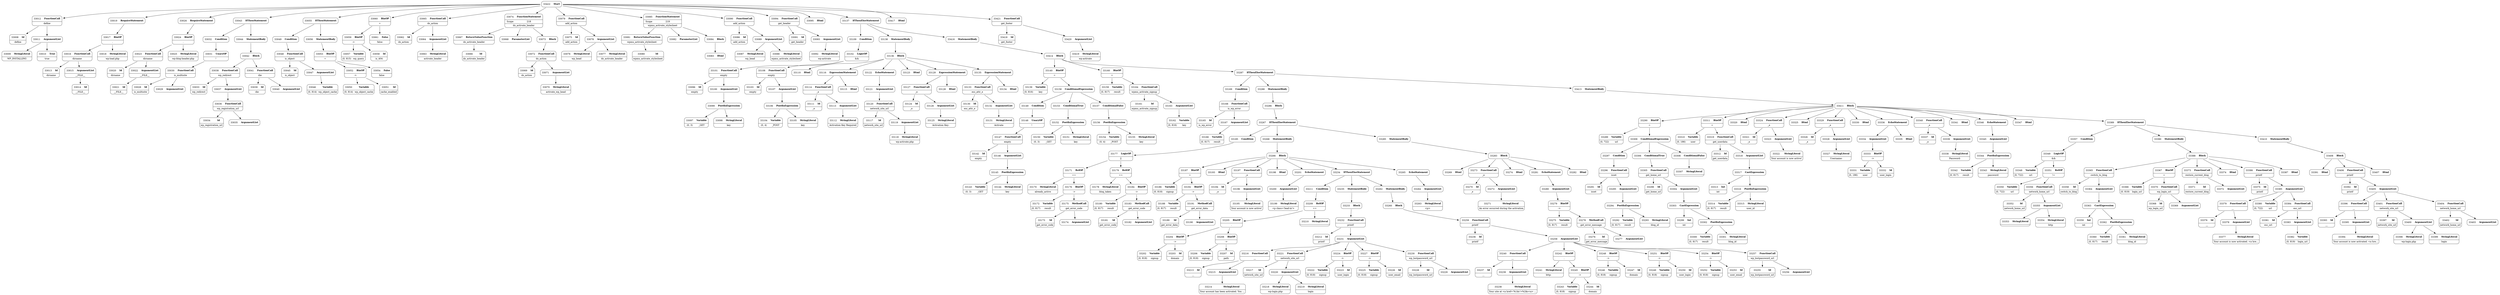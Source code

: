 digraph ast {
node [shape=none];
33008 [label=<<TABLE border='1' cellspacing='0' cellpadding='10' style='rounded' ><TR><TD border='0'>33008</TD><TD border='0'><B>Id</B></TD></TR><HR/><TR><TD border='0' cellpadding='5' colspan='2'>define</TD></TR></TABLE>>];
33009 [label=<<TABLE border='1' cellspacing='0' cellpadding='10' style='rounded' ><TR><TD border='0'>33009</TD><TD border='0'><B>StringLiteral</B></TD></TR><HR/><TR><TD border='0' cellpadding='5' colspan='2'>WP_INSTALLING</TD></TR></TABLE>>];
33010 [label=<<TABLE border='1' cellspacing='0' cellpadding='10' style='rounded' ><TR><TD border='0'>33010</TD><TD border='0'><B>True</B></TD></TR><HR/><TR><TD border='0' cellpadding='5' colspan='2'>true</TD></TR></TABLE>>];
33011 [label=<<TABLE border='1' cellspacing='0' cellpadding='10' style='rounded' ><TR><TD border='0'>33011</TD><TD border='0'><B>ArgumentList</B></TD></TR></TABLE>>];
33011 -> 33009 [weight=2];
33011 -> 33010 [weight=2];
33012 [label=<<TABLE border='1' cellspacing='0' cellpadding='10' style='rounded' ><TR><TD border='0'>33012</TD><TD border='0'><B>FunctionCall</B></TD></TR><HR/><TR><TD border='0' cellpadding='5' colspan='2'>define</TD></TR></TABLE>>];
33012 -> 33008 [weight=2];
33012 -> 33011 [weight=2];
33013 [label=<<TABLE border='1' cellspacing='0' cellpadding='10' style='rounded' ><TR><TD border='0'>33013</TD><TD border='0'><B>Id</B></TD></TR><HR/><TR><TD border='0' cellpadding='5' colspan='2'>dirname</TD></TR></TABLE>>];
33014 [label=<<TABLE border='1' cellspacing='0' cellpadding='10' style='rounded' ><TR><TD border='0'>33014</TD><TD border='0'><B>Id</B></TD></TR><HR/><TR><TD border='0' cellpadding='5' colspan='2'>__FILE__</TD></TR></TABLE>>];
33015 [label=<<TABLE border='1' cellspacing='0' cellpadding='10' style='rounded' ><TR><TD border='0'>33015</TD><TD border='0'><B>ArgumentList</B></TD></TR><HR/><TR><TD border='0' cellpadding='5' colspan='2'>__FILE__</TD></TR></TABLE>>];
33015 -> 33014 [weight=2];
33016 [label=<<TABLE border='1' cellspacing='0' cellpadding='10' style='rounded' ><TR><TD border='0'>33016</TD><TD border='0'><B>FunctionCall</B></TD></TR><HR/><TR><TD border='0' cellpadding='5' colspan='2'>dirname</TD></TR></TABLE>>];
33016 -> 33013 [weight=2];
33016 -> 33015 [weight=2];
33017 [label=<<TABLE border='1' cellspacing='0' cellpadding='10' style='rounded' ><TR><TD border='0'>33017</TD><TD border='0'><B>BinOP</B></TD></TR><HR/><TR><TD border='0' cellpadding='5' colspan='2'>.</TD></TR></TABLE>>];
33017 -> 33016 [weight=2];
33017 -> 33018 [weight=2];
33018 [label=<<TABLE border='1' cellspacing='0' cellpadding='10' style='rounded' ><TR><TD border='0'>33018</TD><TD border='0'><B>StringLiteral</B></TD></TR><HR/><TR><TD border='0' cellpadding='5' colspan='2'>wp-load.php</TD></TR></TABLE>>];
33019 [label=<<TABLE border='1' cellspacing='0' cellpadding='10' style='rounded' ><TR><TD border='0'>33019</TD><TD border='0'><B>RequireStatement</B></TD></TR></TABLE>>];
33019 -> 33017 [weight=2];
33020 [label=<<TABLE border='1' cellspacing='0' cellpadding='10' style='rounded' ><TR><TD border='0'>33020</TD><TD border='0'><B>Id</B></TD></TR><HR/><TR><TD border='0' cellpadding='5' colspan='2'>dirname</TD></TR></TABLE>>];
33021 [label=<<TABLE border='1' cellspacing='0' cellpadding='10' style='rounded' ><TR><TD border='0'>33021</TD><TD border='0'><B>Id</B></TD></TR><HR/><TR><TD border='0' cellpadding='5' colspan='2'>__FILE__</TD></TR></TABLE>>];
33022 [label=<<TABLE border='1' cellspacing='0' cellpadding='10' style='rounded' ><TR><TD border='0'>33022</TD><TD border='0'><B>ArgumentList</B></TD></TR><HR/><TR><TD border='0' cellpadding='5' colspan='2'>__FILE__</TD></TR></TABLE>>];
33022 -> 33021 [weight=2];
33023 [label=<<TABLE border='1' cellspacing='0' cellpadding='10' style='rounded' ><TR><TD border='0'>33023</TD><TD border='0'><B>FunctionCall</B></TD></TR><HR/><TR><TD border='0' cellpadding='5' colspan='2'>dirname</TD></TR></TABLE>>];
33023 -> 33020 [weight=2];
33023 -> 33022 [weight=2];
33024 [label=<<TABLE border='1' cellspacing='0' cellpadding='10' style='rounded' ><TR><TD border='0'>33024</TD><TD border='0'><B>BinOP</B></TD></TR><HR/><TR><TD border='0' cellpadding='5' colspan='2'>.</TD></TR></TABLE>>];
33024 -> 33023 [weight=2];
33024 -> 33025 [weight=2];
33025 [label=<<TABLE border='1' cellspacing='0' cellpadding='10' style='rounded' ><TR><TD border='0'>33025</TD><TD border='0'><B>StringLiteral</B></TD></TR><HR/><TR><TD border='0' cellpadding='5' colspan='2'>wp-blog-header.php</TD></TR></TABLE>>];
33026 [label=<<TABLE border='1' cellspacing='0' cellpadding='10' style='rounded' ><TR><TD border='0'>33026</TD><TD border='0'><B>RequireStatement</B></TD></TR></TABLE>>];
33026 -> 33024 [weight=2];
33028 [label=<<TABLE border='1' cellspacing='0' cellpadding='10' style='rounded' ><TR><TD border='0'>33028</TD><TD border='0'><B>Id</B></TD></TR><HR/><TR><TD border='0' cellpadding='5' colspan='2'>is_multisite</TD></TR></TABLE>>];
33029 [label=<<TABLE border='1' cellspacing='0' cellpadding='10' style='rounded' ><TR><TD border='0'>33029</TD><TD border='0'><B>ArgumentList</B></TD></TR></TABLE>>];
33030 [label=<<TABLE border='1' cellspacing='0' cellpadding='10' style='rounded' ><TR><TD border='0'>33030</TD><TD border='0'><B>FunctionCall</B></TD></TR><HR/><TR><TD border='0' cellpadding='5' colspan='2'>is_multisite</TD></TR></TABLE>>];
33030 -> 33028 [weight=2];
33030 -> 33029 [weight=2];
33031 [label=<<TABLE border='1' cellspacing='0' cellpadding='10' style='rounded' ><TR><TD border='0'>33031</TD><TD border='0'><B>UnaryOP</B></TD></TR><HR/><TR><TD border='0' cellpadding='5' colspan='2'>!</TD></TR></TABLE>>];
33031 -> 33030 [weight=2];
33032 [label=<<TABLE border='1' cellspacing='0' cellpadding='10' style='rounded' ><TR><TD border='0'>33032</TD><TD border='0'><B>Condition</B></TD></TR></TABLE>>];
33032 -> 33031 [weight=2];
33033 [label=<<TABLE border='1' cellspacing='0' cellpadding='10' style='rounded' ><TR><TD border='0'>33033</TD><TD border='0'><B>Id</B></TD></TR><HR/><TR><TD border='0' cellpadding='5' colspan='2'>wp_redirect</TD></TR></TABLE>>];
33034 [label=<<TABLE border='1' cellspacing='0' cellpadding='10' style='rounded' ><TR><TD border='0'>33034</TD><TD border='0'><B>Id</B></TD></TR><HR/><TR><TD border='0' cellpadding='5' colspan='2'>wp_registration_url</TD></TR></TABLE>>];
33035 [label=<<TABLE border='1' cellspacing='0' cellpadding='10' style='rounded' ><TR><TD border='0'>33035</TD><TD border='0'><B>ArgumentList</B></TD></TR></TABLE>>];
33036 [label=<<TABLE border='1' cellspacing='0' cellpadding='10' style='rounded' ><TR><TD border='0'>33036</TD><TD border='0'><B>FunctionCall</B></TD></TR><HR/><TR><TD border='0' cellpadding='5' colspan='2'>wp_registration_url</TD></TR></TABLE>>];
33036 -> 33034 [weight=2];
33036 -> 33035 [weight=2];
33037 [label=<<TABLE border='1' cellspacing='0' cellpadding='10' style='rounded' ><TR><TD border='0'>33037</TD><TD border='0'><B>ArgumentList</B></TD></TR></TABLE>>];
33037 -> 33036 [weight=2];
33038 [label=<<TABLE border='1' cellspacing='0' cellpadding='10' style='rounded' ><TR><TD border='0'>33038</TD><TD border='0'><B>FunctionCall</B></TD></TR><HR/><TR><TD border='0' cellpadding='5' colspan='2'>wp_redirect</TD></TR></TABLE>>];
33038 -> 33033 [weight=2];
33038 -> 33037 [weight=2];
33039 [label=<<TABLE border='1' cellspacing='0' cellpadding='10' style='rounded' ><TR><TD border='0'>33039</TD><TD border='0'><B>Id</B></TD></TR><HR/><TR><TD border='0' cellpadding='5' colspan='2'>die</TD></TR></TABLE>>];
33040 [label=<<TABLE border='1' cellspacing='0' cellpadding='10' style='rounded' ><TR><TD border='0'>33040</TD><TD border='0'><B>ArgumentList</B></TD></TR></TABLE>>];
33041 [label=<<TABLE border='1' cellspacing='0' cellpadding='10' style='rounded' ><TR><TD border='0'>33041</TD><TD border='0'><B>FunctionCall</B></TD></TR><HR/><TR><TD border='0' cellpadding='5' colspan='2'>die</TD></TR></TABLE>>];
33041 -> 33039 [weight=2];
33041 -> 33040 [weight=2];
33042 [label=<<TABLE border='1' cellspacing='0' cellpadding='10' style='rounded' ><TR><TD border='0'>33042</TD><TD border='0'><B>Block</B></TD></TR></TABLE>>];
33042 -> 33038 [weight=2];
33042 -> 33041 [weight=2];
33043 [label=<<TABLE border='1' cellspacing='0' cellpadding='10' style='rounded' ><TR><TD border='0'>33043</TD><TD border='0'><B>IfThenStatement</B></TD></TR></TABLE>>];
33043 -> 33032 [weight=2];
33043 -> 33044 [weight=2];
33044 [label=<<TABLE border='1' cellspacing='0' cellpadding='10' style='rounded' ><TR><TD border='0'>33044</TD><TD border='0'><B>StatementBody</B></TD></TR></TABLE>>];
33044 -> 33042 [weight=2];
33045 [label=<<TABLE border='1' cellspacing='0' cellpadding='10' style='rounded' ><TR><TD border='0'>33045</TD><TD border='0'><B>Id</B></TD></TR><HR/><TR><TD border='0' cellpadding='5' colspan='2'>is_object</TD></TR></TABLE>>];
33046 [label=<<TABLE border='1' cellspacing='0' cellpadding='10' style='rounded' ><TR><TD border='0'>33046</TD><TD border='0'><B>Variable</B></TD></TR><HR/><TR><TD border='0' cellpadding='5'>(0, 814)</TD><TD border='0' cellpadding='5'>wp_object_cache</TD></TR></TABLE>>];
33047 [label=<<TABLE border='1' cellspacing='0' cellpadding='10' style='rounded' ><TR><TD border='0'>33047</TD><TD border='0'><B>ArgumentList</B></TD></TR></TABLE>>];
33047 -> 33046 [weight=2];
33048 [label=<<TABLE border='1' cellspacing='0' cellpadding='10' style='rounded' ><TR><TD border='0'>33048</TD><TD border='0'><B>FunctionCall</B></TD></TR><HR/><TR><TD border='0' cellpadding='5' colspan='2'>is_object</TD></TR></TABLE>>];
33048 -> 33045 [weight=2];
33048 -> 33047 [weight=2];
33049 [label=<<TABLE border='1' cellspacing='0' cellpadding='10' style='rounded' ><TR><TD border='0'>33049</TD><TD border='0'><B>Condition</B></TD></TR></TABLE>>];
33049 -> 33048 [weight=2];
33050 [label=<<TABLE border='1' cellspacing='0' cellpadding='10' style='rounded' ><TR><TD border='0'>33050</TD><TD border='0'><B>Variable</B></TD></TR><HR/><TR><TD border='0' cellpadding='5'>(0, 814)</TD><TD border='0' cellpadding='5'>wp_object_cache</TD></TR></TABLE>>];
33051 [label=<<TABLE border='1' cellspacing='0' cellpadding='10' style='rounded' ><TR><TD border='0'>33051</TD><TD border='0'><B>Id</B></TD></TR><HR/><TR><TD border='0' cellpadding='5' colspan='2'>cache_enabled</TD></TR></TABLE>>];
33052 [label=<<TABLE border='1' cellspacing='0' cellpadding='10' style='rounded' ><TR><TD border='0'>33052</TD><TD border='0'><B>BinOP</B></TD></TR><HR/><TR><TD border='0' cellpadding='5' colspan='2'>-&gt;</TD></TR></TABLE>>];
33052 -> 33050 [weight=2];
33052 -> 33051 [weight=2];
33053 [label=<<TABLE border='1' cellspacing='0' cellpadding='10' style='rounded' ><TR><TD border='0'>33053</TD><TD border='0'><B>BinOP</B></TD></TR><HR/><TR><TD border='0' cellpadding='5' colspan='2'>=</TD></TR></TABLE>>];
33053 -> 33052 [weight=2];
33053 -> 33054 [weight=2];
33054 [label=<<TABLE border='1' cellspacing='0' cellpadding='10' style='rounded' ><TR><TD border='0'>33054</TD><TD border='0'><B>False</B></TD></TR><HR/><TR><TD border='0' cellpadding='5' colspan='2'>false</TD></TR></TABLE>>];
33055 [label=<<TABLE border='1' cellspacing='0' cellpadding='10' style='rounded' ><TR><TD border='0'>33055</TD><TD border='0'><B>IfThenStatement</B></TD></TR></TABLE>>];
33055 -> 33049 [weight=2];
33055 -> 33056 [weight=2];
33056 [label=<<TABLE border='1' cellspacing='0' cellpadding='10' style='rounded' ><TR><TD border='0'>33056</TD><TD border='0'><B>StatementBody</B></TD></TR></TABLE>>];
33056 -> 33053 [weight=2];
33057 [label=<<TABLE border='1' cellspacing='0' cellpadding='10' style='rounded' ><TR><TD border='0'>33057</TD><TD border='0'><B>Variable</B></TD></TR><HR/><TR><TD border='0' cellpadding='5'>(0, 815)</TD><TD border='0' cellpadding='5'>wp_query</TD></TR></TABLE>>];
33058 [label=<<TABLE border='1' cellspacing='0' cellpadding='10' style='rounded' ><TR><TD border='0'>33058</TD><TD border='0'><B>Id</B></TD></TR><HR/><TR><TD border='0' cellpadding='5' colspan='2'>is_404</TD></TR></TABLE>>];
33059 [label=<<TABLE border='1' cellspacing='0' cellpadding='10' style='rounded' ><TR><TD border='0'>33059</TD><TD border='0'><B>BinOP</B></TD></TR><HR/><TR><TD border='0' cellpadding='5' colspan='2'>-&gt;</TD></TR></TABLE>>];
33059 -> 33057 [weight=2];
33059 -> 33058 [weight=2];
33060 [label=<<TABLE border='1' cellspacing='0' cellpadding='10' style='rounded' ><TR><TD border='0'>33060</TD><TD border='0'><B>BinOP</B></TD></TR><HR/><TR><TD border='0' cellpadding='5' colspan='2'>=</TD></TR></TABLE>>];
33060 -> 33059 [weight=2];
33060 -> 33061 [weight=2];
33061 [label=<<TABLE border='1' cellspacing='0' cellpadding='10' style='rounded' ><TR><TD border='0'>33061</TD><TD border='0'><B>False</B></TD></TR><HR/><TR><TD border='0' cellpadding='5' colspan='2'>false</TD></TR></TABLE>>];
33062 [label=<<TABLE border='1' cellspacing='0' cellpadding='10' style='rounded' ><TR><TD border='0'>33062</TD><TD border='0'><B>Id</B></TD></TR><HR/><TR><TD border='0' cellpadding='5' colspan='2'>do_action</TD></TR></TABLE>>];
33063 [label=<<TABLE border='1' cellspacing='0' cellpadding='10' style='rounded' ><TR><TD border='0'>33063</TD><TD border='0'><B>StringLiteral</B></TD></TR><HR/><TR><TD border='0' cellpadding='5' colspan='2'>activate_header</TD></TR></TABLE>>];
33064 [label=<<TABLE border='1' cellspacing='0' cellpadding='10' style='rounded' ><TR><TD border='0'>33064</TD><TD border='0'><B>ArgumentList</B></TD></TR></TABLE>>];
33064 -> 33063 [weight=2];
33065 [label=<<TABLE border='1' cellspacing='0' cellpadding='10' style='rounded' ><TR><TD border='0'>33065</TD><TD border='0'><B>FunctionCall</B></TD></TR><HR/><TR><TD border='0' cellpadding='5' colspan='2'>do_action</TD></TR></TABLE>>];
33065 -> 33062 [weight=2];
33065 -> 33064 [weight=2];
33066 [label=<<TABLE border='1' cellspacing='0' cellpadding='10' style='rounded' ><TR><TD border='0'>33066</TD><TD border='0'><B>Id</B></TD></TR><HR/><TR><TD border='0' cellpadding='5' colspan='2'>do_activate_header</TD></TR></TABLE>>];
33067 [label=<<TABLE border='1' cellspacing='0' cellpadding='10' style='rounded' ><TR><TD border='0'>33067</TD><TD border='0'><B>ReturnValueFunction</B></TD></TR><HR/><TR><TD border='0' cellpadding='5' colspan='2'>do_activate_header</TD></TR></TABLE>>];
33067 -> 33066 [weight=2];
33068 [label=<<TABLE border='1' cellspacing='0' cellpadding='10' style='rounded' ><TR><TD border='0'>33068</TD><TD border='0'><B>ParameterList</B></TD></TR></TABLE>>];
33069 [label=<<TABLE border='1' cellspacing='0' cellpadding='10' style='rounded' ><TR><TD border='0'>33069</TD><TD border='0'><B>Id</B></TD></TR><HR/><TR><TD border='0' cellpadding='5' colspan='2'>do_action</TD></TR></TABLE>>];
33070 [label=<<TABLE border='1' cellspacing='0' cellpadding='10' style='rounded' ><TR><TD border='0'>33070</TD><TD border='0'><B>StringLiteral</B></TD></TR><HR/><TR><TD border='0' cellpadding='5' colspan='2'>activate_wp_head</TD></TR></TABLE>>];
33071 [label=<<TABLE border='1' cellspacing='0' cellpadding='10' style='rounded' ><TR><TD border='0'>33071</TD><TD border='0'><B>ArgumentList</B></TD></TR></TABLE>>];
33071 -> 33070 [weight=2];
33072 [label=<<TABLE border='1' cellspacing='0' cellpadding='10' style='rounded' ><TR><TD border='0'>33072</TD><TD border='0'><B>FunctionCall</B></TD></TR><HR/><TR><TD border='0' cellpadding='5' colspan='2'>do_action</TD></TR></TABLE>>];
33072 -> 33069 [weight=2];
33072 -> 33071 [weight=2];
33073 [label=<<TABLE border='1' cellspacing='0' cellpadding='10' style='rounded' ><TR><TD border='0'>33073</TD><TD border='0'><B>Block</B></TD></TR></TABLE>>];
33073 -> 33072 [weight=2];
33074 [label=<<TABLE border='1' cellspacing='0' cellpadding='10' style='rounded' ><TR><TD border='0'>33074</TD><TD border='0'><B>FunctionStatement</B></TD></TR><HR/><TR><TD border='0' cellpadding='5'>Scope</TD><TD border='0' cellpadding='5'>218</TD></TR><HR/><TR><TD border='0' cellpadding='5' colspan='2'>do_activate_header</TD></TR></TABLE>>];
33074 -> 33067 [weight=2];
33074 -> 33068 [weight=2];
33074 -> 33073 [weight=2];
33075 [label=<<TABLE border='1' cellspacing='0' cellpadding='10' style='rounded' ><TR><TD border='0'>33075</TD><TD border='0'><B>Id</B></TD></TR><HR/><TR><TD border='0' cellpadding='5' colspan='2'>add_action</TD></TR></TABLE>>];
33076 [label=<<TABLE border='1' cellspacing='0' cellpadding='10' style='rounded' ><TR><TD border='0'>33076</TD><TD border='0'><B>StringLiteral</B></TD></TR><HR/><TR><TD border='0' cellpadding='5' colspan='2'>wp_head</TD></TR></TABLE>>];
33077 [label=<<TABLE border='1' cellspacing='0' cellpadding='10' style='rounded' ><TR><TD border='0'>33077</TD><TD border='0'><B>StringLiteral</B></TD></TR><HR/><TR><TD border='0' cellpadding='5' colspan='2'>do_activate_header</TD></TR></TABLE>>];
33078 [label=<<TABLE border='1' cellspacing='0' cellpadding='10' style='rounded' ><TR><TD border='0'>33078</TD><TD border='0'><B>ArgumentList</B></TD></TR></TABLE>>];
33078 -> 33076 [weight=2];
33078 -> 33077 [weight=2];
33079 [label=<<TABLE border='1' cellspacing='0' cellpadding='10' style='rounded' ><TR><TD border='0'>33079</TD><TD border='0'><B>FunctionCall</B></TD></TR><HR/><TR><TD border='0' cellpadding='5' colspan='2'>add_action</TD></TR></TABLE>>];
33079 -> 33075 [weight=2];
33079 -> 33078 [weight=2];
33080 [label=<<TABLE border='1' cellspacing='0' cellpadding='10' style='rounded' ><TR><TD border='0'>33080</TD><TD border='0'><B>Id</B></TD></TR><HR/><TR><TD border='0' cellpadding='5' colspan='2'>wpmu_activate_stylesheet</TD></TR></TABLE>>];
33081 [label=<<TABLE border='1' cellspacing='0' cellpadding='10' style='rounded' ><TR><TD border='0'>33081</TD><TD border='0'><B>ReturnValueFunction</B></TD></TR><HR/><TR><TD border='0' cellpadding='5' colspan='2'>wpmu_activate_stylesheet</TD></TR></TABLE>>];
33081 -> 33080 [weight=2];
33082 [label=<<TABLE border='1' cellspacing='0' cellpadding='10' style='rounded' ><TR><TD border='0'>33082</TD><TD border='0'><B>ParameterList</B></TD></TR></TABLE>>];
33083 [label=<<TABLE border='1' cellspacing='0' cellpadding='10' style='rounded' ><TR><TD border='0'>33083</TD><TD border='0'><B>Html</B></TD></TR></TABLE>>];
33084 [label=<<TABLE border='1' cellspacing='0' cellpadding='10' style='rounded' ><TR><TD border='0'>33084</TD><TD border='0'><B>Block</B></TD></TR></TABLE>>];
33084 -> 33083 [weight=2];
33085 [label=<<TABLE border='1' cellspacing='0' cellpadding='10' style='rounded' ><TR><TD border='0'>33085</TD><TD border='0'><B>FunctionStatement</B></TD></TR><HR/><TR><TD border='0' cellpadding='5'>Scope</TD><TD border='0' cellpadding='5'>219</TD></TR><HR/><TR><TD border='0' cellpadding='5' colspan='2'>wpmu_activate_stylesheet</TD></TR></TABLE>>];
33085 -> 33081 [weight=2];
33085 -> 33082 [weight=2];
33085 -> 33084 [weight=2];
33086 [label=<<TABLE border='1' cellspacing='0' cellpadding='10' style='rounded' ><TR><TD border='0'>33086</TD><TD border='0'><B>Id</B></TD></TR><HR/><TR><TD border='0' cellpadding='5' colspan='2'>add_action</TD></TR></TABLE>>];
33087 [label=<<TABLE border='1' cellspacing='0' cellpadding='10' style='rounded' ><TR><TD border='0'>33087</TD><TD border='0'><B>StringLiteral</B></TD></TR><HR/><TR><TD border='0' cellpadding='5' colspan='2'>wp_head</TD></TR></TABLE>>];
33088 [label=<<TABLE border='1' cellspacing='0' cellpadding='10' style='rounded' ><TR><TD border='0'>33088</TD><TD border='0'><B>StringLiteral</B></TD></TR><HR/><TR><TD border='0' cellpadding='5' colspan='2'>wpmu_activate_stylesheet</TD></TR></TABLE>>];
33089 [label=<<TABLE border='1' cellspacing='0' cellpadding='10' style='rounded' ><TR><TD border='0'>33089</TD><TD border='0'><B>ArgumentList</B></TD></TR></TABLE>>];
33089 -> 33087 [weight=2];
33089 -> 33088 [weight=2];
33090 [label=<<TABLE border='1' cellspacing='0' cellpadding='10' style='rounded' ><TR><TD border='0'>33090</TD><TD border='0'><B>FunctionCall</B></TD></TR><HR/><TR><TD border='0' cellpadding='5' colspan='2'>add_action</TD></TR></TABLE>>];
33090 -> 33086 [weight=2];
33090 -> 33089 [weight=2];
33091 [label=<<TABLE border='1' cellspacing='0' cellpadding='10' style='rounded' ><TR><TD border='0'>33091</TD><TD border='0'><B>Id</B></TD></TR><HR/><TR><TD border='0' cellpadding='5' colspan='2'>get_header</TD></TR></TABLE>>];
33092 [label=<<TABLE border='1' cellspacing='0' cellpadding='10' style='rounded' ><TR><TD border='0'>33092</TD><TD border='0'><B>StringLiteral</B></TD></TR><HR/><TR><TD border='0' cellpadding='5' colspan='2'>wp-activate</TD></TR></TABLE>>];
33093 [label=<<TABLE border='1' cellspacing='0' cellpadding='10' style='rounded' ><TR><TD border='0'>33093</TD><TD border='0'><B>ArgumentList</B></TD></TR></TABLE>>];
33093 -> 33092 [weight=2];
33094 [label=<<TABLE border='1' cellspacing='0' cellpadding='10' style='rounded' ><TR><TD border='0'>33094</TD><TD border='0'><B>FunctionCall</B></TD></TR><HR/><TR><TD border='0' cellpadding='5' colspan='2'>get_header</TD></TR></TABLE>>];
33094 -> 33091 [weight=2];
33094 -> 33093 [weight=2];
33095 [label=<<TABLE border='1' cellspacing='0' cellpadding='10' style='rounded' ><TR><TD border='0'>33095</TD><TD border='0'><B>Html</B></TD></TR></TABLE>>];
33096 [label=<<TABLE border='1' cellspacing='0' cellpadding='10' style='rounded' ><TR><TD border='0'>33096</TD><TD border='0'><B>Id</B></TD></TR><HR/><TR><TD border='0' cellpadding='5' colspan='2'>empty</TD></TR></TABLE>>];
33097 [label=<<TABLE border='1' cellspacing='0' cellpadding='10' style='rounded' ><TR><TD border='0'>33097</TD><TD border='0'><B>Variable</B></TD></TR><HR/><TR><TD border='0' cellpadding='5'>(0, 3)</TD><TD border='0' cellpadding='5'>_GET</TD></TR></TABLE>>];
33098 [label=<<TABLE border='1' cellspacing='0' cellpadding='10' style='rounded' ><TR><TD border='0'>33098</TD><TD border='0'><B>StringLiteral</B></TD></TR><HR/><TR><TD border='0' cellpadding='5' colspan='2'>key</TD></TR></TABLE>>];
33099 [label=<<TABLE border='1' cellspacing='0' cellpadding='10' style='rounded' ><TR><TD border='0'>33099</TD><TD border='0'><B>PostfixExpression</B></TD></TR></TABLE>>];
33099 -> 33097 [weight=2];
33099 -> 33098 [weight=2];
33100 [label=<<TABLE border='1' cellspacing='0' cellpadding='10' style='rounded' ><TR><TD border='0'>33100</TD><TD border='0'><B>ArgumentList</B></TD></TR></TABLE>>];
33100 -> 33099 [weight=2];
33101 [label=<<TABLE border='1' cellspacing='0' cellpadding='10' style='rounded' ><TR><TD border='0'>33101</TD><TD border='0'><B>FunctionCall</B></TD></TR><HR/><TR><TD border='0' cellpadding='5' colspan='2'>empty</TD></TR></TABLE>>];
33101 -> 33096 [weight=2];
33101 -> 33100 [weight=2];
33102 [label=<<TABLE border='1' cellspacing='0' cellpadding='10' style='rounded' ><TR><TD border='0'>33102</TD><TD border='0'><B>LogicOP</B></TD></TR><HR/><TR><TD border='0' cellpadding='5' colspan='2'>&amp;&amp;</TD></TR></TABLE>>];
33102 -> 33101 [weight=2];
33102 -> 33108 [weight=2];
33103 [label=<<TABLE border='1' cellspacing='0' cellpadding='10' style='rounded' ><TR><TD border='0'>33103</TD><TD border='0'><B>Id</B></TD></TR><HR/><TR><TD border='0' cellpadding='5' colspan='2'>empty</TD></TR></TABLE>>];
33104 [label=<<TABLE border='1' cellspacing='0' cellpadding='10' style='rounded' ><TR><TD border='0'>33104</TD><TD border='0'><B>Variable</B></TD></TR><HR/><TR><TD border='0' cellpadding='5'>(0, 4)</TD><TD border='0' cellpadding='5'>_POST</TD></TR></TABLE>>];
33105 [label=<<TABLE border='1' cellspacing='0' cellpadding='10' style='rounded' ><TR><TD border='0'>33105</TD><TD border='0'><B>StringLiteral</B></TD></TR><HR/><TR><TD border='0' cellpadding='5' colspan='2'>key</TD></TR></TABLE>>];
33106 [label=<<TABLE border='1' cellspacing='0' cellpadding='10' style='rounded' ><TR><TD border='0'>33106</TD><TD border='0'><B>PostfixExpression</B></TD></TR></TABLE>>];
33106 -> 33104 [weight=2];
33106 -> 33105 [weight=2];
33107 [label=<<TABLE border='1' cellspacing='0' cellpadding='10' style='rounded' ><TR><TD border='0'>33107</TD><TD border='0'><B>ArgumentList</B></TD></TR></TABLE>>];
33107 -> 33106 [weight=2];
33108 [label=<<TABLE border='1' cellspacing='0' cellpadding='10' style='rounded' ><TR><TD border='0'>33108</TD><TD border='0'><B>FunctionCall</B></TD></TR><HR/><TR><TD border='0' cellpadding='5' colspan='2'>empty</TD></TR></TABLE>>];
33108 -> 33103 [weight=2];
33108 -> 33107 [weight=2];
33109 [label=<<TABLE border='1' cellspacing='0' cellpadding='10' style='rounded' ><TR><TD border='0'>33109</TD><TD border='0'><B>Condition</B></TD></TR></TABLE>>];
33109 -> 33102 [weight=2];
33110 [label=<<TABLE border='1' cellspacing='0' cellpadding='10' style='rounded' ><TR><TD border='0'>33110</TD><TD border='0'><B>Html</B></TD></TR></TABLE>>];
33111 [label=<<TABLE border='1' cellspacing='0' cellpadding='10' style='rounded' ><TR><TD border='0'>33111</TD><TD border='0'><B>Id</B></TD></TR><HR/><TR><TD border='0' cellpadding='5' colspan='2'>_e</TD></TR></TABLE>>];
33112 [label=<<TABLE border='1' cellspacing='0' cellpadding='10' style='rounded' ><TR><TD border='0'>33112</TD><TD border='0'><B>StringLiteral</B></TD></TR><HR/><TR><TD border='0' cellpadding='5' colspan='2'>Activation Key Required</TD></TR></TABLE>>];
33113 [label=<<TABLE border='1' cellspacing='0' cellpadding='10' style='rounded' ><TR><TD border='0'>33113</TD><TD border='0'><B>ArgumentList</B></TD></TR></TABLE>>];
33113 -> 33112 [weight=2];
33114 [label=<<TABLE border='1' cellspacing='0' cellpadding='10' style='rounded' ><TR><TD border='0'>33114</TD><TD border='0'><B>FunctionCall</B></TD></TR><HR/><TR><TD border='0' cellpadding='5' colspan='2'>_e</TD></TR></TABLE>>];
33114 -> 33111 [weight=2];
33114 -> 33113 [weight=2];
33115 [label=<<TABLE border='1' cellspacing='0' cellpadding='10' style='rounded' ><TR><TD border='0'>33115</TD><TD border='0'><B>Html</B></TD></TR></TABLE>>];
33116 [label=<<TABLE border='1' cellspacing='0' cellpadding='10' style='rounded' ><TR><TD border='0'>33116</TD><TD border='0'><B>ExpressionStatement</B></TD></TR></TABLE>>];
33116 -> 33114 [weight=2];
33116 -> 33115 [weight=2];
33117 [label=<<TABLE border='1' cellspacing='0' cellpadding='10' style='rounded' ><TR><TD border='0'>33117</TD><TD border='0'><B>Id</B></TD></TR><HR/><TR><TD border='0' cellpadding='5' colspan='2'>network_site_url</TD></TR></TABLE>>];
33118 [label=<<TABLE border='1' cellspacing='0' cellpadding='10' style='rounded' ><TR><TD border='0'>33118</TD><TD border='0'><B>StringLiteral</B></TD></TR><HR/><TR><TD border='0' cellpadding='5' colspan='2'>wp-activate.php</TD></TR></TABLE>>];
33119 [label=<<TABLE border='1' cellspacing='0' cellpadding='10' style='rounded' ><TR><TD border='0'>33119</TD><TD border='0'><B>ArgumentList</B></TD></TR></TABLE>>];
33119 -> 33118 [weight=2];
33120 [label=<<TABLE border='1' cellspacing='0' cellpadding='10' style='rounded' ><TR><TD border='0'>33120</TD><TD border='0'><B>FunctionCall</B></TD></TR><HR/><TR><TD border='0' cellpadding='5' colspan='2'>network_site_url</TD></TR></TABLE>>];
33120 -> 33117 [weight=2];
33120 -> 33119 [weight=2];
33121 [label=<<TABLE border='1' cellspacing='0' cellpadding='10' style='rounded' ><TR><TD border='0'>33121</TD><TD border='0'><B>ArgumentList</B></TD></TR></TABLE>>];
33121 -> 33120 [weight=2];
33122 [label=<<TABLE border='1' cellspacing='0' cellpadding='10' style='rounded' ><TR><TD border='0'>33122</TD><TD border='0'><B>EchoStatement</B></TD></TR></TABLE>>];
33122 -> 33121 [weight=2];
33123 [label=<<TABLE border='1' cellspacing='0' cellpadding='10' style='rounded' ><TR><TD border='0'>33123</TD><TD border='0'><B>Html</B></TD></TR></TABLE>>];
33124 [label=<<TABLE border='1' cellspacing='0' cellpadding='10' style='rounded' ><TR><TD border='0'>33124</TD><TD border='0'><B>Id</B></TD></TR><HR/><TR><TD border='0' cellpadding='5' colspan='2'>_e</TD></TR></TABLE>>];
33125 [label=<<TABLE border='1' cellspacing='0' cellpadding='10' style='rounded' ><TR><TD border='0'>33125</TD><TD border='0'><B>StringLiteral</B></TD></TR><HR/><TR><TD border='0' cellpadding='5' colspan='2'>Activation Key:</TD></TR></TABLE>>];
33126 [label=<<TABLE border='1' cellspacing='0' cellpadding='10' style='rounded' ><TR><TD border='0'>33126</TD><TD border='0'><B>ArgumentList</B></TD></TR></TABLE>>];
33126 -> 33125 [weight=2];
33127 [label=<<TABLE border='1' cellspacing='0' cellpadding='10' style='rounded' ><TR><TD border='0'>33127</TD><TD border='0'><B>FunctionCall</B></TD></TR><HR/><TR><TD border='0' cellpadding='5' colspan='2'>_e</TD></TR></TABLE>>];
33127 -> 33124 [weight=2];
33127 -> 33126 [weight=2];
33128 [label=<<TABLE border='1' cellspacing='0' cellpadding='10' style='rounded' ><TR><TD border='0'>33128</TD><TD border='0'><B>Html</B></TD></TR></TABLE>>];
33129 [label=<<TABLE border='1' cellspacing='0' cellpadding='10' style='rounded' ><TR><TD border='0'>33129</TD><TD border='0'><B>ExpressionStatement</B></TD></TR></TABLE>>];
33129 -> 33127 [weight=2];
33129 -> 33128 [weight=2];
33130 [label=<<TABLE border='1' cellspacing='0' cellpadding='10' style='rounded' ><TR><TD border='0'>33130</TD><TD border='0'><B>Id</B></TD></TR><HR/><TR><TD border='0' cellpadding='5' colspan='2'>esc_attr_e</TD></TR></TABLE>>];
33131 [label=<<TABLE border='1' cellspacing='0' cellpadding='10' style='rounded' ><TR><TD border='0'>33131</TD><TD border='0'><B>StringLiteral</B></TD></TR><HR/><TR><TD border='0' cellpadding='5' colspan='2'>Activate</TD></TR></TABLE>>];
33132 [label=<<TABLE border='1' cellspacing='0' cellpadding='10' style='rounded' ><TR><TD border='0'>33132</TD><TD border='0'><B>ArgumentList</B></TD></TR></TABLE>>];
33132 -> 33131 [weight=2];
33133 [label=<<TABLE border='1' cellspacing='0' cellpadding='10' style='rounded' ><TR><TD border='0'>33133</TD><TD border='0'><B>FunctionCall</B></TD></TR><HR/><TR><TD border='0' cellpadding='5' colspan='2'>esc_attr_e</TD></TR></TABLE>>];
33133 -> 33130 [weight=2];
33133 -> 33132 [weight=2];
33134 [label=<<TABLE border='1' cellspacing='0' cellpadding='10' style='rounded' ><TR><TD border='0'>33134</TD><TD border='0'><B>Html</B></TD></TR></TABLE>>];
33135 [label=<<TABLE border='1' cellspacing='0' cellpadding='10' style='rounded' ><TR><TD border='0'>33135</TD><TD border='0'><B>ExpressionStatement</B></TD></TR></TABLE>>];
33135 -> 33133 [weight=2];
33135 -> 33134 [weight=2];
33136 [label=<<TABLE border='1' cellspacing='0' cellpadding='10' style='rounded' ><TR><TD border='0'>33136</TD><TD border='0'><B>Block</B></TD></TR></TABLE>>];
33136 -> 33110 [weight=2];
33136 -> 33116 [weight=2];
33136 -> 33122 [weight=2];
33136 -> 33123 [weight=2];
33136 -> 33129 [weight=2];
33136 -> 33135 [weight=2];
33137 [label=<<TABLE border='1' cellspacing='0' cellpadding='10' style='rounded' ><TR><TD border='0'>33137</TD><TD border='0'><B>IfThenElseStatement</B></TD></TR></TABLE>>];
33137 -> 33109 [weight=2];
33137 -> 33138 [weight=2];
33137 -> 33416 [weight=2];
33138 [label=<<TABLE border='1' cellspacing='0' cellpadding='10' style='rounded' ><TR><TD border='0'>33138</TD><TD border='0'><B>StatementBody</B></TD></TR></TABLE>>];
33138 -> 33136 [weight=2];
33139 [label=<<TABLE border='1' cellspacing='0' cellpadding='10' style='rounded' ><TR><TD border='0'>33139</TD><TD border='0'><B>Variable</B></TD></TR><HR/><TR><TD border='0' cellpadding='5'>(0, 816)</TD><TD border='0' cellpadding='5'>key</TD></TR></TABLE>>];
33140 [label=<<TABLE border='1' cellspacing='0' cellpadding='10' style='rounded' ><TR><TD border='0'>33140</TD><TD border='0'><B>BinOP</B></TD></TR><HR/><TR><TD border='0' cellpadding='5' colspan='2'>=</TD></TR></TABLE>>];
33140 -> 33139 [weight=2];
33140 -> 33158 [weight=2];
33142 [label=<<TABLE border='1' cellspacing='0' cellpadding='10' style='rounded' ><TR><TD border='0'>33142</TD><TD border='0'><B>Id</B></TD></TR><HR/><TR><TD border='0' cellpadding='5' colspan='2'>empty</TD></TR></TABLE>>];
33143 [label=<<TABLE border='1' cellspacing='0' cellpadding='10' style='rounded' ><TR><TD border='0'>33143</TD><TD border='0'><B>Variable</B></TD></TR><HR/><TR><TD border='0' cellpadding='5'>(0, 3)</TD><TD border='0' cellpadding='5'>_GET</TD></TR></TABLE>>];
33144 [label=<<TABLE border='1' cellspacing='0' cellpadding='10' style='rounded' ><TR><TD border='0'>33144</TD><TD border='0'><B>StringLiteral</B></TD></TR><HR/><TR><TD border='0' cellpadding='5' colspan='2'>key</TD></TR></TABLE>>];
33145 [label=<<TABLE border='1' cellspacing='0' cellpadding='10' style='rounded' ><TR><TD border='0'>33145</TD><TD border='0'><B>PostfixExpression</B></TD></TR></TABLE>>];
33145 -> 33143 [weight=2];
33145 -> 33144 [weight=2];
33146 [label=<<TABLE border='1' cellspacing='0' cellpadding='10' style='rounded' ><TR><TD border='0'>33146</TD><TD border='0'><B>ArgumentList</B></TD></TR></TABLE>>];
33146 -> 33145 [weight=2];
33147 [label=<<TABLE border='1' cellspacing='0' cellpadding='10' style='rounded' ><TR><TD border='0'>33147</TD><TD border='0'><B>FunctionCall</B></TD></TR><HR/><TR><TD border='0' cellpadding='5' colspan='2'>empty</TD></TR></TABLE>>];
33147 -> 33142 [weight=2];
33147 -> 33146 [weight=2];
33148 [label=<<TABLE border='1' cellspacing='0' cellpadding='10' style='rounded' ><TR><TD border='0'>33148</TD><TD border='0'><B>UnaryOP</B></TD></TR><HR/><TR><TD border='0' cellpadding='5' colspan='2'>!</TD></TR></TABLE>>];
33148 -> 33147 [weight=2];
33149 [label=<<TABLE border='1' cellspacing='0' cellpadding='10' style='rounded' ><TR><TD border='0'>33149</TD><TD border='0'><B>Condition</B></TD></TR></TABLE>>];
33149 -> 33148 [weight=2];
33150 [label=<<TABLE border='1' cellspacing='0' cellpadding='10' style='rounded' ><TR><TD border='0'>33150</TD><TD border='0'><B>Variable</B></TD></TR><HR/><TR><TD border='0' cellpadding='5'>(0, 3)</TD><TD border='0' cellpadding='5'>_GET</TD></TR></TABLE>>];
33151 [label=<<TABLE border='1' cellspacing='0' cellpadding='10' style='rounded' ><TR><TD border='0'>33151</TD><TD border='0'><B>StringLiteral</B></TD></TR><HR/><TR><TD border='0' cellpadding='5' colspan='2'>key</TD></TR></TABLE>>];
33152 [label=<<TABLE border='1' cellspacing='0' cellpadding='10' style='rounded' ><TR><TD border='0'>33152</TD><TD border='0'><B>PostfixExpression</B></TD></TR></TABLE>>];
33152 -> 33150 [weight=2];
33152 -> 33151 [weight=2];
33153 [label=<<TABLE border='1' cellspacing='0' cellpadding='10' style='rounded' ><TR><TD border='0'>33153</TD><TD border='0'><B>ConditionalTrue</B></TD></TR></TABLE>>];
33153 -> 33152 [weight=2];
33154 [label=<<TABLE border='1' cellspacing='0' cellpadding='10' style='rounded' ><TR><TD border='0'>33154</TD><TD border='0'><B>Variable</B></TD></TR><HR/><TR><TD border='0' cellpadding='5'>(0, 4)</TD><TD border='0' cellpadding='5'>_POST</TD></TR></TABLE>>];
33155 [label=<<TABLE border='1' cellspacing='0' cellpadding='10' style='rounded' ><TR><TD border='0'>33155</TD><TD border='0'><B>StringLiteral</B></TD></TR><HR/><TR><TD border='0' cellpadding='5' colspan='2'>key</TD></TR></TABLE>>];
33156 [label=<<TABLE border='1' cellspacing='0' cellpadding='10' style='rounded' ><TR><TD border='0'>33156</TD><TD border='0'><B>PostfixExpression</B></TD></TR></TABLE>>];
33156 -> 33154 [weight=2];
33156 -> 33155 [weight=2];
33157 [label=<<TABLE border='1' cellspacing='0' cellpadding='10' style='rounded' ><TR><TD border='0'>33157</TD><TD border='0'><B>ConditionalFalse</B></TD></TR></TABLE>>];
33157 -> 33156 [weight=2];
33158 [label=<<TABLE border='1' cellspacing='0' cellpadding='10' style='rounded' ><TR><TD border='0'>33158</TD><TD border='0'><B>ConditionalExpression</B></TD></TR></TABLE>>];
33158 -> 33149 [weight=2];
33158 -> 33153 [weight=2];
33158 -> 33157 [weight=2];
33159 [label=<<TABLE border='1' cellspacing='0' cellpadding='10' style='rounded' ><TR><TD border='0'>33159</TD><TD border='0'><B>Variable</B></TD></TR><HR/><TR><TD border='0' cellpadding='5'>(0, 817)</TD><TD border='0' cellpadding='5'>result</TD></TR></TABLE>>];
33160 [label=<<TABLE border='1' cellspacing='0' cellpadding='10' style='rounded' ><TR><TD border='0'>33160</TD><TD border='0'><B>BinOP</B></TD></TR><HR/><TR><TD border='0' cellpadding='5' colspan='2'>=</TD></TR></TABLE>>];
33160 -> 33159 [weight=2];
33160 -> 33164 [weight=2];
33161 [label=<<TABLE border='1' cellspacing='0' cellpadding='10' style='rounded' ><TR><TD border='0'>33161</TD><TD border='0'><B>Id</B></TD></TR><HR/><TR><TD border='0' cellpadding='5' colspan='2'>wpmu_activate_signup</TD></TR></TABLE>>];
33162 [label=<<TABLE border='1' cellspacing='0' cellpadding='10' style='rounded' ><TR><TD border='0'>33162</TD><TD border='0'><B>Variable</B></TD></TR><HR/><TR><TD border='0' cellpadding='5'>(0, 816)</TD><TD border='0' cellpadding='5'>key</TD></TR></TABLE>>];
33163 [label=<<TABLE border='1' cellspacing='0' cellpadding='10' style='rounded' ><TR><TD border='0'>33163</TD><TD border='0'><B>ArgumentList</B></TD></TR></TABLE>>];
33163 -> 33162 [weight=2];
33164 [label=<<TABLE border='1' cellspacing='0' cellpadding='10' style='rounded' ><TR><TD border='0'>33164</TD><TD border='0'><B>FunctionCall</B></TD></TR><HR/><TR><TD border='0' cellpadding='5' colspan='2'>wpmu_activate_signup</TD></TR></TABLE>>];
33164 -> 33161 [weight=2];
33164 -> 33163 [weight=2];
33165 [label=<<TABLE border='1' cellspacing='0' cellpadding='10' style='rounded' ><TR><TD border='0'>33165</TD><TD border='0'><B>Id</B></TD></TR><HR/><TR><TD border='0' cellpadding='5' colspan='2'>is_wp_error</TD></TR></TABLE>>];
33166 [label=<<TABLE border='1' cellspacing='0' cellpadding='10' style='rounded' ><TR><TD border='0'>33166</TD><TD border='0'><B>Variable</B></TD></TR><HR/><TR><TD border='0' cellpadding='5'>(0, 817)</TD><TD border='0' cellpadding='5'>result</TD></TR></TABLE>>];
33167 [label=<<TABLE border='1' cellspacing='0' cellpadding='10' style='rounded' ><TR><TD border='0'>33167</TD><TD border='0'><B>ArgumentList</B></TD></TR></TABLE>>];
33167 -> 33166 [weight=2];
33168 [label=<<TABLE border='1' cellspacing='0' cellpadding='10' style='rounded' ><TR><TD border='0'>33168</TD><TD border='0'><B>FunctionCall</B></TD></TR><HR/><TR><TD border='0' cellpadding='5' colspan='2'>is_wp_error</TD></TR></TABLE>>];
33168 -> 33165 [weight=2];
33168 -> 33167 [weight=2];
33169 [label=<<TABLE border='1' cellspacing='0' cellpadding='10' style='rounded' ><TR><TD border='0'>33169</TD><TD border='0'><B>Condition</B></TD></TR></TABLE>>];
33169 -> 33168 [weight=2];
33170 [label=<<TABLE border='1' cellspacing='0' cellpadding='10' style='rounded' ><TR><TD border='0'>33170</TD><TD border='0'><B>StringLiteral</B></TD></TR><HR/><TR><TD border='0' cellpadding='5' colspan='2'>already_active</TD></TR></TABLE>>];
33171 [label=<<TABLE border='1' cellspacing='0' cellpadding='10' style='rounded' ><TR><TD border='0'>33171</TD><TD border='0'><B>RelOP</B></TD></TR><HR/><TR><TD border='0' cellpadding='5' colspan='2'>==</TD></TR></TABLE>>];
33171 -> 33170 [weight=2];
33171 -> 33176 [weight=2];
33172 [label=<<TABLE border='1' cellspacing='0' cellpadding='10' style='rounded' ><TR><TD border='0'>33172</TD><TD border='0'><B>Variable</B></TD></TR><HR/><TR><TD border='0' cellpadding='5'>(0, 817)</TD><TD border='0' cellpadding='5'>result</TD></TR></TABLE>>];
33173 [label=<<TABLE border='1' cellspacing='0' cellpadding='10' style='rounded' ><TR><TD border='0'>33173</TD><TD border='0'><B>Id</B></TD></TR><HR/><TR><TD border='0' cellpadding='5' colspan='2'>get_error_code</TD></TR></TABLE>>];
33174 [label=<<TABLE border='1' cellspacing='0' cellpadding='10' style='rounded' ><TR><TD border='0'>33174</TD><TD border='0'><B>ArgumentList</B></TD></TR></TABLE>>];
33175 [label=<<TABLE border='1' cellspacing='0' cellpadding='10' style='rounded' ><TR><TD border='0'>33175</TD><TD border='0'><B>MethodCall</B></TD></TR><HR/><TR><TD border='0' cellpadding='5' colspan='2'>get_error_code</TD></TR></TABLE>>];
33175 -> 33173 [weight=2];
33175 -> 33174 [weight=2];
33176 [label=<<TABLE border='1' cellspacing='0' cellpadding='10' style='rounded' ><TR><TD border='0'>33176</TD><TD border='0'><B>BinOP</B></TD></TR><HR/><TR><TD border='0' cellpadding='5' colspan='2'>-&gt;</TD></TR></TABLE>>];
33176 -> 33172 [weight=2];
33176 -> 33175 [weight=2];
33177 [label=<<TABLE border='1' cellspacing='0' cellpadding='10' style='rounded' ><TR><TD border='0'>33177</TD><TD border='0'><B>LogicOP</B></TD></TR><HR/><TR><TD border='0' cellpadding='5' colspan='2'>||</TD></TR></TABLE>>];
33177 -> 33171 [weight=2];
33177 -> 33179 [weight=2];
33178 [label=<<TABLE border='1' cellspacing='0' cellpadding='10' style='rounded' ><TR><TD border='0'>33178</TD><TD border='0'><B>StringLiteral</B></TD></TR><HR/><TR><TD border='0' cellpadding='5' colspan='2'>blog_taken</TD></TR></TABLE>>];
33179 [label=<<TABLE border='1' cellspacing='0' cellpadding='10' style='rounded' ><TR><TD border='0'>33179</TD><TD border='0'><B>RelOP</B></TD></TR><HR/><TR><TD border='0' cellpadding='5' colspan='2'>==</TD></TR></TABLE>>];
33179 -> 33178 [weight=2];
33179 -> 33184 [weight=2];
33180 [label=<<TABLE border='1' cellspacing='0' cellpadding='10' style='rounded' ><TR><TD border='0'>33180</TD><TD border='0'><B>Variable</B></TD></TR><HR/><TR><TD border='0' cellpadding='5'>(0, 817)</TD><TD border='0' cellpadding='5'>result</TD></TR></TABLE>>];
33181 [label=<<TABLE border='1' cellspacing='0' cellpadding='10' style='rounded' ><TR><TD border='0'>33181</TD><TD border='0'><B>Id</B></TD></TR><HR/><TR><TD border='0' cellpadding='5' colspan='2'>get_error_code</TD></TR></TABLE>>];
33182 [label=<<TABLE border='1' cellspacing='0' cellpadding='10' style='rounded' ><TR><TD border='0'>33182</TD><TD border='0'><B>ArgumentList</B></TD></TR></TABLE>>];
33183 [label=<<TABLE border='1' cellspacing='0' cellpadding='10' style='rounded' ><TR><TD border='0'>33183</TD><TD border='0'><B>MethodCall</B></TD></TR><HR/><TR><TD border='0' cellpadding='5' colspan='2'>get_error_code</TD></TR></TABLE>>];
33183 -> 33181 [weight=2];
33183 -> 33182 [weight=2];
33184 [label=<<TABLE border='1' cellspacing='0' cellpadding='10' style='rounded' ><TR><TD border='0'>33184</TD><TD border='0'><B>BinOP</B></TD></TR><HR/><TR><TD border='0' cellpadding='5' colspan='2'>-&gt;</TD></TR></TABLE>>];
33184 -> 33180 [weight=2];
33184 -> 33183 [weight=2];
33185 [label=<<TABLE border='1' cellspacing='0' cellpadding='10' style='rounded' ><TR><TD border='0'>33185</TD><TD border='0'><B>Condition</B></TD></TR></TABLE>>];
33185 -> 33177 [weight=2];
33186 [label=<<TABLE border='1' cellspacing='0' cellpadding='10' style='rounded' ><TR><TD border='0'>33186</TD><TD border='0'><B>Variable</B></TD></TR><HR/><TR><TD border='0' cellpadding='5'>(0, 818)</TD><TD border='0' cellpadding='5'>signup</TD></TR></TABLE>>];
33187 [label=<<TABLE border='1' cellspacing='0' cellpadding='10' style='rounded' ><TR><TD border='0'>33187</TD><TD border='0'><B>BinOP</B></TD></TR><HR/><TR><TD border='0' cellpadding='5' colspan='2'>=</TD></TR></TABLE>>];
33187 -> 33186 [weight=2];
33187 -> 33192 [weight=2];
33188 [label=<<TABLE border='1' cellspacing='0' cellpadding='10' style='rounded' ><TR><TD border='0'>33188</TD><TD border='0'><B>Variable</B></TD></TR><HR/><TR><TD border='0' cellpadding='5'>(0, 817)</TD><TD border='0' cellpadding='5'>result</TD></TR></TABLE>>];
33189 [label=<<TABLE border='1' cellspacing='0' cellpadding='10' style='rounded' ><TR><TD border='0'>33189</TD><TD border='0'><B>Id</B></TD></TR><HR/><TR><TD border='0' cellpadding='5' colspan='2'>get_error_data</TD></TR></TABLE>>];
33190 [label=<<TABLE border='1' cellspacing='0' cellpadding='10' style='rounded' ><TR><TD border='0'>33190</TD><TD border='0'><B>ArgumentList</B></TD></TR></TABLE>>];
33191 [label=<<TABLE border='1' cellspacing='0' cellpadding='10' style='rounded' ><TR><TD border='0'>33191</TD><TD border='0'><B>MethodCall</B></TD></TR><HR/><TR><TD border='0' cellpadding='5' colspan='2'>get_error_data</TD></TR></TABLE>>];
33191 -> 33189 [weight=2];
33191 -> 33190 [weight=2];
33192 [label=<<TABLE border='1' cellspacing='0' cellpadding='10' style='rounded' ><TR><TD border='0'>33192</TD><TD border='0'><B>BinOP</B></TD></TR><HR/><TR><TD border='0' cellpadding='5' colspan='2'>-&gt;</TD></TR></TABLE>>];
33192 -> 33188 [weight=2];
33192 -> 33191 [weight=2];
33193 [label=<<TABLE border='1' cellspacing='0' cellpadding='10' style='rounded' ><TR><TD border='0'>33193</TD><TD border='0'><B>Html</B></TD></TR></TABLE>>];
33194 [label=<<TABLE border='1' cellspacing='0' cellpadding='10' style='rounded' ><TR><TD border='0'>33194</TD><TD border='0'><B>Id</B></TD></TR><HR/><TR><TD border='0' cellpadding='5' colspan='2'>_e</TD></TR></TABLE>>];
33195 [label=<<TABLE border='1' cellspacing='0' cellpadding='10' style='rounded' ><TR><TD border='0'>33195</TD><TD border='0'><B>StringLiteral</B></TD></TR><HR/><TR><TD border='0' cellpadding='5' colspan='2'>Your account is now active!</TD></TR></TABLE>>];
33196 [label=<<TABLE border='1' cellspacing='0' cellpadding='10' style='rounded' ><TR><TD border='0'>33196</TD><TD border='0'><B>ArgumentList</B></TD></TR></TABLE>>];
33196 -> 33195 [weight=2];
33197 [label=<<TABLE border='1' cellspacing='0' cellpadding='10' style='rounded' ><TR><TD border='0'>33197</TD><TD border='0'><B>FunctionCall</B></TD></TR><HR/><TR><TD border='0' cellpadding='5' colspan='2'>_e</TD></TR></TABLE>>];
33197 -> 33194 [weight=2];
33197 -> 33196 [weight=2];
33198 [label=<<TABLE border='1' cellspacing='0' cellpadding='10' style='rounded' ><TR><TD border='0'>33198</TD><TD border='0'><B>Html</B></TD></TR></TABLE>>];
33199 [label=<<TABLE border='1' cellspacing='0' cellpadding='10' style='rounded' ><TR><TD border='0'>33199</TD><TD border='0'><B>StringLiteral</B></TD></TR><HR/><TR><TD border='0' cellpadding='5' colspan='2'>&lt;p class='lead-in'&gt;</TD></TR></TABLE>>];
33200 [label=<<TABLE border='1' cellspacing='0' cellpadding='10' style='rounded' ><TR><TD border='0'>33200</TD><TD border='0'><B>ArgumentList</B></TD></TR></TABLE>>];
33200 -> 33199 [weight=2];
33201 [label=<<TABLE border='1' cellspacing='0' cellpadding='10' style='rounded' ><TR><TD border='0'>33201</TD><TD border='0'><B>EchoStatement</B></TD></TR></TABLE>>];
33201 -> 33200 [weight=2];
33202 [label=<<TABLE border='1' cellspacing='0' cellpadding='10' style='rounded' ><TR><TD border='0'>33202</TD><TD border='0'><B>Variable</B></TD></TR><HR/><TR><TD border='0' cellpadding='5'>(0, 818)</TD><TD border='0' cellpadding='5'>signup</TD></TR></TABLE>>];
33203 [label=<<TABLE border='1' cellspacing='0' cellpadding='10' style='rounded' ><TR><TD border='0'>33203</TD><TD border='0'><B>Id</B></TD></TR><HR/><TR><TD border='0' cellpadding='5' colspan='2'>domain</TD></TR></TABLE>>];
33204 [label=<<TABLE border='1' cellspacing='0' cellpadding='10' style='rounded' ><TR><TD border='0'>33204</TD><TD border='0'><B>BinOP</B></TD></TR><HR/><TR><TD border='0' cellpadding='5' colspan='2'>-&gt;</TD></TR></TABLE>>];
33204 -> 33202 [weight=2];
33204 -> 33203 [weight=2];
33205 [label=<<TABLE border='1' cellspacing='0' cellpadding='10' style='rounded' ><TR><TD border='0'>33205</TD><TD border='0'><B>BinOP</B></TD></TR><HR/><TR><TD border='0' cellpadding='5' colspan='2'>.</TD></TR></TABLE>>];
33205 -> 33204 [weight=2];
33205 -> 33208 [weight=2];
33206 [label=<<TABLE border='1' cellspacing='0' cellpadding='10' style='rounded' ><TR><TD border='0'>33206</TD><TD border='0'><B>Variable</B></TD></TR><HR/><TR><TD border='0' cellpadding='5'>(0, 818)</TD><TD border='0' cellpadding='5'>signup</TD></TR></TABLE>>];
33207 [label=<<TABLE border='1' cellspacing='0' cellpadding='10' style='rounded' ><TR><TD border='0'>33207</TD><TD border='0'><B>Id</B></TD></TR><HR/><TR><TD border='0' cellpadding='5' colspan='2'>path</TD></TR></TABLE>>];
33208 [label=<<TABLE border='1' cellspacing='0' cellpadding='10' style='rounded' ><TR><TD border='0'>33208</TD><TD border='0'><B>BinOP</B></TD></TR><HR/><TR><TD border='0' cellpadding='5' colspan='2'>-&gt;</TD></TR></TABLE>>];
33208 -> 33206 [weight=2];
33208 -> 33207 [weight=2];
33209 [label=<<TABLE border='1' cellspacing='0' cellpadding='10' style='rounded' ><TR><TD border='0'>33209</TD><TD border='0'><B>RelOP</B></TD></TR><HR/><TR><TD border='0' cellpadding='5' colspan='2'>==</TD></TR></TABLE>>];
33209 -> 33205 [weight=2];
33209 -> 33210 [weight=2];
33210 [label=<<TABLE border='1' cellspacing='0' cellpadding='10' style='rounded' ><TR><TD border='0'>33210</TD><TD border='0'><B>StringLiteral</B></TD></TR><HR/><TR><TD border='0' cellpadding='5' colspan='2'></TD></TR></TABLE>>];
33211 [label=<<TABLE border='1' cellspacing='0' cellpadding='10' style='rounded' ><TR><TD border='0'>33211</TD><TD border='0'><B>Condition</B></TD></TR></TABLE>>];
33211 -> 33209 [weight=2];
33212 [label=<<TABLE border='1' cellspacing='0' cellpadding='10' style='rounded' ><TR><TD border='0'>33212</TD><TD border='0'><B>Id</B></TD></TR><HR/><TR><TD border='0' cellpadding='5' colspan='2'>printf</TD></TR></TABLE>>];
33213 [label=<<TABLE border='1' cellspacing='0' cellpadding='10' style='rounded' ><TR><TD border='0'>33213</TD><TD border='0'><B>Id</B></TD></TR><HR/><TR><TD border='0' cellpadding='5' colspan='2'>__</TD></TR></TABLE>>];
33214 [label=<<TABLE border='1' cellspacing='0' cellpadding='10' style='rounded' ><TR><TD border='0'>33214</TD><TD border='0'><B>StringLiteral</B></TD></TR><HR/><TR><TD border='0' cellpadding='5' colspan='2'>Your account has been activated. You ...</TD></TR></TABLE>>];
33215 [label=<<TABLE border='1' cellspacing='0' cellpadding='10' style='rounded' ><TR><TD border='0'>33215</TD><TD border='0'><B>ArgumentList</B></TD></TR></TABLE>>];
33215 -> 33214 [weight=2];
33216 [label=<<TABLE border='1' cellspacing='0' cellpadding='10' style='rounded' ><TR><TD border='0'>33216</TD><TD border='0'><B>FunctionCall</B></TD></TR><HR/><TR><TD border='0' cellpadding='5' colspan='2'>__</TD></TR></TABLE>>];
33216 -> 33213 [weight=2];
33216 -> 33215 [weight=2];
33217 [label=<<TABLE border='1' cellspacing='0' cellpadding='10' style='rounded' ><TR><TD border='0'>33217</TD><TD border='0'><B>Id</B></TD></TR><HR/><TR><TD border='0' cellpadding='5' colspan='2'>network_site_url</TD></TR></TABLE>>];
33218 [label=<<TABLE border='1' cellspacing='0' cellpadding='10' style='rounded' ><TR><TD border='0'>33218</TD><TD border='0'><B>StringLiteral</B></TD></TR><HR/><TR><TD border='0' cellpadding='5' colspan='2'>wp-login.php</TD></TR></TABLE>>];
33219 [label=<<TABLE border='1' cellspacing='0' cellpadding='10' style='rounded' ><TR><TD border='0'>33219</TD><TD border='0'><B>StringLiteral</B></TD></TR><HR/><TR><TD border='0' cellpadding='5' colspan='2'>login</TD></TR></TABLE>>];
33220 [label=<<TABLE border='1' cellspacing='0' cellpadding='10' style='rounded' ><TR><TD border='0'>33220</TD><TD border='0'><B>ArgumentList</B></TD></TR></TABLE>>];
33220 -> 33218 [weight=2];
33220 -> 33219 [weight=2];
33221 [label=<<TABLE border='1' cellspacing='0' cellpadding='10' style='rounded' ><TR><TD border='0'>33221</TD><TD border='0'><B>FunctionCall</B></TD></TR><HR/><TR><TD border='0' cellpadding='5' colspan='2'>network_site_url</TD></TR></TABLE>>];
33221 -> 33217 [weight=2];
33221 -> 33220 [weight=2];
33222 [label=<<TABLE border='1' cellspacing='0' cellpadding='10' style='rounded' ><TR><TD border='0'>33222</TD><TD border='0'><B>Variable</B></TD></TR><HR/><TR><TD border='0' cellpadding='5'>(0, 818)</TD><TD border='0' cellpadding='5'>signup</TD></TR></TABLE>>];
33223 [label=<<TABLE border='1' cellspacing='0' cellpadding='10' style='rounded' ><TR><TD border='0'>33223</TD><TD border='0'><B>Id</B></TD></TR><HR/><TR><TD border='0' cellpadding='5' colspan='2'>user_login</TD></TR></TABLE>>];
33224 [label=<<TABLE border='1' cellspacing='0' cellpadding='10' style='rounded' ><TR><TD border='0'>33224</TD><TD border='0'><B>BinOP</B></TD></TR><HR/><TR><TD border='0' cellpadding='5' colspan='2'>-&gt;</TD></TR></TABLE>>];
33224 -> 33222 [weight=2];
33224 -> 33223 [weight=2];
33225 [label=<<TABLE border='1' cellspacing='0' cellpadding='10' style='rounded' ><TR><TD border='0'>33225</TD><TD border='0'><B>Variable</B></TD></TR><HR/><TR><TD border='0' cellpadding='5'>(0, 818)</TD><TD border='0' cellpadding='5'>signup</TD></TR></TABLE>>];
33226 [label=<<TABLE border='1' cellspacing='0' cellpadding='10' style='rounded' ><TR><TD border='0'>33226</TD><TD border='0'><B>Id</B></TD></TR><HR/><TR><TD border='0' cellpadding='5' colspan='2'>user_email</TD></TR></TABLE>>];
33227 [label=<<TABLE border='1' cellspacing='0' cellpadding='10' style='rounded' ><TR><TD border='0'>33227</TD><TD border='0'><B>BinOP</B></TD></TR><HR/><TR><TD border='0' cellpadding='5' colspan='2'>-&gt;</TD></TR></TABLE>>];
33227 -> 33225 [weight=2];
33227 -> 33226 [weight=2];
33228 [label=<<TABLE border='1' cellspacing='0' cellpadding='10' style='rounded' ><TR><TD border='0'>33228</TD><TD border='0'><B>Id</B></TD></TR><HR/><TR><TD border='0' cellpadding='5' colspan='2'>wp_lostpassword_url</TD></TR></TABLE>>];
33229 [label=<<TABLE border='1' cellspacing='0' cellpadding='10' style='rounded' ><TR><TD border='0'>33229</TD><TD border='0'><B>ArgumentList</B></TD></TR></TABLE>>];
33230 [label=<<TABLE border='1' cellspacing='0' cellpadding='10' style='rounded' ><TR><TD border='0'>33230</TD><TD border='0'><B>FunctionCall</B></TD></TR><HR/><TR><TD border='0' cellpadding='5' colspan='2'>wp_lostpassword_url</TD></TR></TABLE>>];
33230 -> 33228 [weight=2];
33230 -> 33229 [weight=2];
33231 [label=<<TABLE border='1' cellspacing='0' cellpadding='10' style='rounded' ><TR><TD border='0'>33231</TD><TD border='0'><B>ArgumentList</B></TD></TR></TABLE>>];
33231 -> 33216 [weight=2];
33231 -> 33221 [weight=2];
33231 -> 33224 [weight=2];
33231 -> 33227 [weight=2];
33231 -> 33230 [weight=2];
33232 [label=<<TABLE border='1' cellspacing='0' cellpadding='10' style='rounded' ><TR><TD border='0'>33232</TD><TD border='0'><B>FunctionCall</B></TD></TR><HR/><TR><TD border='0' cellpadding='5' colspan='2'>printf</TD></TR></TABLE>>];
33232 -> 33212 [weight=2];
33232 -> 33231 [weight=2];
33233 [label=<<TABLE border='1' cellspacing='0' cellpadding='10' style='rounded' ><TR><TD border='0'>33233</TD><TD border='0'><B>Block</B></TD></TR></TABLE>>];
33233 -> 33232 [weight=2];
33234 [label=<<TABLE border='1' cellspacing='0' cellpadding='10' style='rounded' ><TR><TD border='0'>33234</TD><TD border='0'><B>IfThenElseStatement</B></TD></TR></TABLE>>];
33234 -> 33211 [weight=2];
33234 -> 33235 [weight=2];
33234 -> 33262 [weight=2];
33235 [label=<<TABLE border='1' cellspacing='0' cellpadding='10' style='rounded' ><TR><TD border='0'>33235</TD><TD border='0'><B>StatementBody</B></TD></TR></TABLE>>];
33235 -> 33233 [weight=2];
33236 [label=<<TABLE border='1' cellspacing='0' cellpadding='10' style='rounded' ><TR><TD border='0'>33236</TD><TD border='0'><B>Id</B></TD></TR><HR/><TR><TD border='0' cellpadding='5' colspan='2'>printf</TD></TR></TABLE>>];
33237 [label=<<TABLE border='1' cellspacing='0' cellpadding='10' style='rounded' ><TR><TD border='0'>33237</TD><TD border='0'><B>Id</B></TD></TR><HR/><TR><TD border='0' cellpadding='5' colspan='2'>__</TD></TR></TABLE>>];
33238 [label=<<TABLE border='1' cellspacing='0' cellpadding='10' style='rounded' ><TR><TD border='0'>33238</TD><TD border='0'><B>StringLiteral</B></TD></TR><HR/><TR><TD border='0' cellpadding='5' colspan='2'>Your site at &lt;a href='%1$s'&gt;%2$s&lt;a&gt; ...</TD></TR></TABLE>>];
33239 [label=<<TABLE border='1' cellspacing='0' cellpadding='10' style='rounded' ><TR><TD border='0'>33239</TD><TD border='0'><B>ArgumentList</B></TD></TR></TABLE>>];
33239 -> 33238 [weight=2];
33240 [label=<<TABLE border='1' cellspacing='0' cellpadding='10' style='rounded' ><TR><TD border='0'>33240</TD><TD border='0'><B>FunctionCall</B></TD></TR><HR/><TR><TD border='0' cellpadding='5' colspan='2'>__</TD></TR></TABLE>>];
33240 -> 33237 [weight=2];
33240 -> 33239 [weight=2];
33241 [label=<<TABLE border='1' cellspacing='0' cellpadding='10' style='rounded' ><TR><TD border='0'>33241</TD><TD border='0'><B>StringLiteral</B></TD></TR><HR/><TR><TD border='0' cellpadding='5' colspan='2'>http:</TD></TR></TABLE>>];
33242 [label=<<TABLE border='1' cellspacing='0' cellpadding='10' style='rounded' ><TR><TD border='0'>33242</TD><TD border='0'><B>BinOP</B></TD></TR><HR/><TR><TD border='0' cellpadding='5' colspan='2'>.</TD></TR></TABLE>>];
33242 -> 33241 [weight=2];
33242 -> 33245 [weight=2];
33243 [label=<<TABLE border='1' cellspacing='0' cellpadding='10' style='rounded' ><TR><TD border='0'>33243</TD><TD border='0'><B>Variable</B></TD></TR><HR/><TR><TD border='0' cellpadding='5'>(0, 818)</TD><TD border='0' cellpadding='5'>signup</TD></TR></TABLE>>];
33244 [label=<<TABLE border='1' cellspacing='0' cellpadding='10' style='rounded' ><TR><TD border='0'>33244</TD><TD border='0'><B>Id</B></TD></TR><HR/><TR><TD border='0' cellpadding='5' colspan='2'>domain</TD></TR></TABLE>>];
33245 [label=<<TABLE border='1' cellspacing='0' cellpadding='10' style='rounded' ><TR><TD border='0'>33245</TD><TD border='0'><B>BinOP</B></TD></TR><HR/><TR><TD border='0' cellpadding='5' colspan='2'>-&gt;</TD></TR></TABLE>>];
33245 -> 33243 [weight=2];
33245 -> 33244 [weight=2];
33246 [label=<<TABLE border='1' cellspacing='0' cellpadding='10' style='rounded' ><TR><TD border='0'>33246</TD><TD border='0'><B>Variable</B></TD></TR><HR/><TR><TD border='0' cellpadding='5'>(0, 818)</TD><TD border='0' cellpadding='5'>signup</TD></TR></TABLE>>];
33247 [label=<<TABLE border='1' cellspacing='0' cellpadding='10' style='rounded' ><TR><TD border='0'>33247</TD><TD border='0'><B>Id</B></TD></TR><HR/><TR><TD border='0' cellpadding='5' colspan='2'>domain</TD></TR></TABLE>>];
33248 [label=<<TABLE border='1' cellspacing='0' cellpadding='10' style='rounded' ><TR><TD border='0'>33248</TD><TD border='0'><B>BinOP</B></TD></TR><HR/><TR><TD border='0' cellpadding='5' colspan='2'>-&gt;</TD></TR></TABLE>>];
33248 -> 33246 [weight=2];
33248 -> 33247 [weight=2];
33249 [label=<<TABLE border='1' cellspacing='0' cellpadding='10' style='rounded' ><TR><TD border='0'>33249</TD><TD border='0'><B>Variable</B></TD></TR><HR/><TR><TD border='0' cellpadding='5'>(0, 818)</TD><TD border='0' cellpadding='5'>signup</TD></TR></TABLE>>];
33250 [label=<<TABLE border='1' cellspacing='0' cellpadding='10' style='rounded' ><TR><TD border='0'>33250</TD><TD border='0'><B>Id</B></TD></TR><HR/><TR><TD border='0' cellpadding='5' colspan='2'>user_login</TD></TR></TABLE>>];
33251 [label=<<TABLE border='1' cellspacing='0' cellpadding='10' style='rounded' ><TR><TD border='0'>33251</TD><TD border='0'><B>BinOP</B></TD></TR><HR/><TR><TD border='0' cellpadding='5' colspan='2'>-&gt;</TD></TR></TABLE>>];
33251 -> 33249 [weight=2];
33251 -> 33250 [weight=2];
33252 [label=<<TABLE border='1' cellspacing='0' cellpadding='10' style='rounded' ><TR><TD border='0'>33252</TD><TD border='0'><B>Variable</B></TD></TR><HR/><TR><TD border='0' cellpadding='5'>(0, 818)</TD><TD border='0' cellpadding='5'>signup</TD></TR></TABLE>>];
33253 [label=<<TABLE border='1' cellspacing='0' cellpadding='10' style='rounded' ><TR><TD border='0'>33253</TD><TD border='0'><B>Id</B></TD></TR><HR/><TR><TD border='0' cellpadding='5' colspan='2'>user_email</TD></TR></TABLE>>];
33254 [label=<<TABLE border='1' cellspacing='0' cellpadding='10' style='rounded' ><TR><TD border='0'>33254</TD><TD border='0'><B>BinOP</B></TD></TR><HR/><TR><TD border='0' cellpadding='5' colspan='2'>-&gt;</TD></TR></TABLE>>];
33254 -> 33252 [weight=2];
33254 -> 33253 [weight=2];
33255 [label=<<TABLE border='1' cellspacing='0' cellpadding='10' style='rounded' ><TR><TD border='0'>33255</TD><TD border='0'><B>Id</B></TD></TR><HR/><TR><TD border='0' cellpadding='5' colspan='2'>wp_lostpassword_url</TD></TR></TABLE>>];
33256 [label=<<TABLE border='1' cellspacing='0' cellpadding='10' style='rounded' ><TR><TD border='0'>33256</TD><TD border='0'><B>ArgumentList</B></TD></TR></TABLE>>];
33257 [label=<<TABLE border='1' cellspacing='0' cellpadding='10' style='rounded' ><TR><TD border='0'>33257</TD><TD border='0'><B>FunctionCall</B></TD></TR><HR/><TR><TD border='0' cellpadding='5' colspan='2'>wp_lostpassword_url</TD></TR></TABLE>>];
33257 -> 33255 [weight=2];
33257 -> 33256 [weight=2];
33258 [label=<<TABLE border='1' cellspacing='0' cellpadding='10' style='rounded' ><TR><TD border='0'>33258</TD><TD border='0'><B>ArgumentList</B></TD></TR></TABLE>>];
33258 -> 33240 [weight=2];
33258 -> 33242 [weight=2];
33258 -> 33248 [weight=2];
33258 -> 33251 [weight=2];
33258 -> 33254 [weight=2];
33258 -> 33257 [weight=2];
33259 [label=<<TABLE border='1' cellspacing='0' cellpadding='10' style='rounded' ><TR><TD border='0'>33259</TD><TD border='0'><B>FunctionCall</B></TD></TR><HR/><TR><TD border='0' cellpadding='5' colspan='2'>printf</TD></TR></TABLE>>];
33259 -> 33236 [weight=2];
33259 -> 33258 [weight=2];
33260 [label=<<TABLE border='1' cellspacing='0' cellpadding='10' style='rounded' ><TR><TD border='0'>33260</TD><TD border='0'><B>Block</B></TD></TR></TABLE>>];
33260 -> 33259 [weight=2];
33262 [label=<<TABLE border='1' cellspacing='0' cellpadding='10' style='rounded' ><TR><TD border='0'>33262</TD><TD border='0'><B>StatementBody</B></TD></TR></TABLE>>];
33262 -> 33260 [weight=2];
33263 [label=<<TABLE border='1' cellspacing='0' cellpadding='10' style='rounded' ><TR><TD border='0'>33263</TD><TD border='0'><B>StringLiteral</B></TD></TR><HR/><TR><TD border='0' cellpadding='5' colspan='2'>&lt;p&gt;</TD></TR></TABLE>>];
33264 [label=<<TABLE border='1' cellspacing='0' cellpadding='10' style='rounded' ><TR><TD border='0'>33264</TD><TD border='0'><B>ArgumentList</B></TD></TR></TABLE>>];
33264 -> 33263 [weight=2];
33265 [label=<<TABLE border='1' cellspacing='0' cellpadding='10' style='rounded' ><TR><TD border='0'>33265</TD><TD border='0'><B>EchoStatement</B></TD></TR></TABLE>>];
33265 -> 33264 [weight=2];
33266 [label=<<TABLE border='1' cellspacing='0' cellpadding='10' style='rounded' ><TR><TD border='0'>33266</TD><TD border='0'><B>Block</B></TD></TR></TABLE>>];
33266 -> 33187 [weight=2];
33266 -> 33193 [weight=2];
33266 -> 33197 [weight=2];
33266 -> 33198 [weight=2];
33266 -> 33201 [weight=2];
33266 -> 33234 [weight=2];
33266 -> 33265 [weight=2];
33267 [label=<<TABLE border='1' cellspacing='0' cellpadding='10' style='rounded' ><TR><TD border='0'>33267</TD><TD border='0'><B>IfThenElseStatement</B></TD></TR></TABLE>>];
33267 -> 33185 [weight=2];
33267 -> 33268 [weight=2];
33267 -> 33285 [weight=2];
33268 [label=<<TABLE border='1' cellspacing='0' cellpadding='10' style='rounded' ><TR><TD border='0'>33268</TD><TD border='0'><B>StatementBody</B></TD></TR></TABLE>>];
33268 -> 33266 [weight=2];
33269 [label=<<TABLE border='1' cellspacing='0' cellpadding='10' style='rounded' ><TR><TD border='0'>33269</TD><TD border='0'><B>Html</B></TD></TR></TABLE>>];
33270 [label=<<TABLE border='1' cellspacing='0' cellpadding='10' style='rounded' ><TR><TD border='0'>33270</TD><TD border='0'><B>Id</B></TD></TR><HR/><TR><TD border='0' cellpadding='5' colspan='2'>_e</TD></TR></TABLE>>];
33271 [label=<<TABLE border='1' cellspacing='0' cellpadding='10' style='rounded' ><TR><TD border='0'>33271</TD><TD border='0'><B>StringLiteral</B></TD></TR><HR/><TR><TD border='0' cellpadding='5' colspan='2'>An error occurred during the activation</TD></TR></TABLE>>];
33272 [label=<<TABLE border='1' cellspacing='0' cellpadding='10' style='rounded' ><TR><TD border='0'>33272</TD><TD border='0'><B>ArgumentList</B></TD></TR></TABLE>>];
33272 -> 33271 [weight=2];
33273 [label=<<TABLE border='1' cellspacing='0' cellpadding='10' style='rounded' ><TR><TD border='0'>33273</TD><TD border='0'><B>FunctionCall</B></TD></TR><HR/><TR><TD border='0' cellpadding='5' colspan='2'>_e</TD></TR></TABLE>>];
33273 -> 33270 [weight=2];
33273 -> 33272 [weight=2];
33274 [label=<<TABLE border='1' cellspacing='0' cellpadding='10' style='rounded' ><TR><TD border='0'>33274</TD><TD border='0'><B>Html</B></TD></TR></TABLE>>];
33275 [label=<<TABLE border='1' cellspacing='0' cellpadding='10' style='rounded' ><TR><TD border='0'>33275</TD><TD border='0'><B>Variable</B></TD></TR><HR/><TR><TD border='0' cellpadding='5'>(0, 817)</TD><TD border='0' cellpadding='5'>result</TD></TR></TABLE>>];
33276 [label=<<TABLE border='1' cellspacing='0' cellpadding='10' style='rounded' ><TR><TD border='0'>33276</TD><TD border='0'><B>Id</B></TD></TR><HR/><TR><TD border='0' cellpadding='5' colspan='2'>get_error_message</TD></TR></TABLE>>];
33277 [label=<<TABLE border='1' cellspacing='0' cellpadding='10' style='rounded' ><TR><TD border='0'>33277</TD><TD border='0'><B>ArgumentList</B></TD></TR></TABLE>>];
33278 [label=<<TABLE border='1' cellspacing='0' cellpadding='10' style='rounded' ><TR><TD border='0'>33278</TD><TD border='0'><B>MethodCall</B></TD></TR><HR/><TR><TD border='0' cellpadding='5' colspan='2'>get_error_message</TD></TR></TABLE>>];
33278 -> 33276 [weight=2];
33278 -> 33277 [weight=2];
33279 [label=<<TABLE border='1' cellspacing='0' cellpadding='10' style='rounded' ><TR><TD border='0'>33279</TD><TD border='0'><B>BinOP</B></TD></TR><HR/><TR><TD border='0' cellpadding='5' colspan='2'>-&gt;</TD></TR></TABLE>>];
33279 -> 33275 [weight=2];
33279 -> 33278 [weight=2];
33280 [label=<<TABLE border='1' cellspacing='0' cellpadding='10' style='rounded' ><TR><TD border='0'>33280</TD><TD border='0'><B>ArgumentList</B></TD></TR></TABLE>>];
33280 -> 33279 [weight=2];
33281 [label=<<TABLE border='1' cellspacing='0' cellpadding='10' style='rounded' ><TR><TD border='0'>33281</TD><TD border='0'><B>EchoStatement</B></TD></TR></TABLE>>];
33281 -> 33280 [weight=2];
33282 [label=<<TABLE border='1' cellspacing='0' cellpadding='10' style='rounded' ><TR><TD border='0'>33282</TD><TD border='0'><B>Html</B></TD></TR></TABLE>>];
33283 [label=<<TABLE border='1' cellspacing='0' cellpadding='10' style='rounded' ><TR><TD border='0'>33283</TD><TD border='0'><B>Block</B></TD></TR></TABLE>>];
33283 -> 33269 [weight=2];
33283 -> 33273 [weight=2];
33283 -> 33274 [weight=2];
33283 -> 33281 [weight=2];
33283 -> 33282 [weight=2];
33285 [label=<<TABLE border='1' cellspacing='0' cellpadding='10' style='rounded' ><TR><TD border='0'>33285</TD><TD border='0'><B>StatementBody</B></TD></TR></TABLE>>];
33285 -> 33283 [weight=2];
33286 [label=<<TABLE border='1' cellspacing='0' cellpadding='10' style='rounded' ><TR><TD border='0'>33286</TD><TD border='0'><B>Block</B></TD></TR></TABLE>>];
33286 -> 33267 [weight=2];
33287 [label=<<TABLE border='1' cellspacing='0' cellpadding='10' style='rounded' ><TR><TD border='0'>33287</TD><TD border='0'><B>IfThenElseStatement</B></TD></TR></TABLE>>];
33287 -> 33169 [weight=2];
33287 -> 33288 [weight=2];
33287 -> 33413 [weight=2];
33288 [label=<<TABLE border='1' cellspacing='0' cellpadding='10' style='rounded' ><TR><TD border='0'>33288</TD><TD border='0'><B>StatementBody</B></TD></TR></TABLE>>];
33288 -> 33286 [weight=2];
33289 [label=<<TABLE border='1' cellspacing='0' cellpadding='10' style='rounded' ><TR><TD border='0'>33289</TD><TD border='0'><B>Variable</B></TD></TR><HR/><TR><TD border='0' cellpadding='5'>(0, 722)</TD><TD border='0' cellpadding='5'>url</TD></TR></TABLE>>];
33290 [label=<<TABLE border='1' cellspacing='0' cellpadding='10' style='rounded' ><TR><TD border='0'>33290</TD><TD border='0'><B>BinOP</B></TD></TR><HR/><TR><TD border='0' cellpadding='5' colspan='2'>=</TD></TR></TABLE>>];
33290 -> 33289 [weight=2];
33290 -> 33309 [weight=2];
33291 [label=<<TABLE border='1' cellspacing='0' cellpadding='10' style='rounded' ><TR><TD border='0'>33291</TD><TD border='0'><B>Id</B></TD></TR><HR/><TR><TD border='0' cellpadding='5' colspan='2'>isset</TD></TR></TABLE>>];
33292 [label=<<TABLE border='1' cellspacing='0' cellpadding='10' style='rounded' ><TR><TD border='0'>33292</TD><TD border='0'><B>Variable</B></TD></TR><HR/><TR><TD border='0' cellpadding='5'>(0, 817)</TD><TD border='0' cellpadding='5'>result</TD></TR></TABLE>>];
33293 [label=<<TABLE border='1' cellspacing='0' cellpadding='10' style='rounded' ><TR><TD border='0'>33293</TD><TD border='0'><B>StringLiteral</B></TD></TR><HR/><TR><TD border='0' cellpadding='5' colspan='2'>blog_id</TD></TR></TABLE>>];
33294 [label=<<TABLE border='1' cellspacing='0' cellpadding='10' style='rounded' ><TR><TD border='0'>33294</TD><TD border='0'><B>PostfixExpression</B></TD></TR></TABLE>>];
33294 -> 33292 [weight=2];
33294 -> 33293 [weight=2];
33295 [label=<<TABLE border='1' cellspacing='0' cellpadding='10' style='rounded' ><TR><TD border='0'>33295</TD><TD border='0'><B>ArgumentList</B></TD></TR></TABLE>>];
33295 -> 33294 [weight=2];
33296 [label=<<TABLE border='1' cellspacing='0' cellpadding='10' style='rounded' ><TR><TD border='0'>33296</TD><TD border='0'><B>FunctionCall</B></TD></TR><HR/><TR><TD border='0' cellpadding='5' colspan='2'>isset</TD></TR></TABLE>>];
33296 -> 33291 [weight=2];
33296 -> 33295 [weight=2];
33297 [label=<<TABLE border='1' cellspacing='0' cellpadding='10' style='rounded' ><TR><TD border='0'>33297</TD><TD border='0'><B>Condition</B></TD></TR></TABLE>>];
33297 -> 33296 [weight=2];
33298 [label=<<TABLE border='1' cellspacing='0' cellpadding='10' style='rounded' ><TR><TD border='0'>33298</TD><TD border='0'><B>Id</B></TD></TR><HR/><TR><TD border='0' cellpadding='5' colspan='2'>get_home_url</TD></TR></TABLE>>];
33299 [label=<<TABLE border='1' cellspacing='0' cellpadding='10' style='rounded' ><TR><TD border='0'>33299</TD><TD border='0'><B>Int</B></TD></TR><HR/><TR><TD border='0' cellpadding='5' colspan='2'>int</TD></TR></TABLE>>];
33300 [label=<<TABLE border='1' cellspacing='0' cellpadding='10' style='rounded' ><TR><TD border='0'>33300</TD><TD border='0'><B>Variable</B></TD></TR><HR/><TR><TD border='0' cellpadding='5'>(0, 817)</TD><TD border='0' cellpadding='5'>result</TD></TR></TABLE>>];
33301 [label=<<TABLE border='1' cellspacing='0' cellpadding='10' style='rounded' ><TR><TD border='0'>33301</TD><TD border='0'><B>StringLiteral</B></TD></TR><HR/><TR><TD border='0' cellpadding='5' colspan='2'>blog_id</TD></TR></TABLE>>];
33302 [label=<<TABLE border='1' cellspacing='0' cellpadding='10' style='rounded' ><TR><TD border='0'>33302</TD><TD border='0'><B>PostfixExpression</B></TD></TR></TABLE>>];
33302 -> 33300 [weight=2];
33302 -> 33301 [weight=2];
33303 [label=<<TABLE border='1' cellspacing='0' cellpadding='10' style='rounded' ><TR><TD border='0'>33303</TD><TD border='0'><B>CastExpression</B></TD></TR></TABLE>>];
33303 -> 33299 [weight=2];
33303 -> 33302 [weight=2];
33304 [label=<<TABLE border='1' cellspacing='0' cellpadding='10' style='rounded' ><TR><TD border='0'>33304</TD><TD border='0'><B>ArgumentList</B></TD></TR></TABLE>>];
33304 -> 33303 [weight=2];
33305 [label=<<TABLE border='1' cellspacing='0' cellpadding='10' style='rounded' ><TR><TD border='0'>33305</TD><TD border='0'><B>FunctionCall</B></TD></TR><HR/><TR><TD border='0' cellpadding='5' colspan='2'>get_home_url</TD></TR></TABLE>>];
33305 -> 33298 [weight=2];
33305 -> 33304 [weight=2];
33306 [label=<<TABLE border='1' cellspacing='0' cellpadding='10' style='rounded' ><TR><TD border='0'>33306</TD><TD border='0'><B>ConditionalTrue</B></TD></TR></TABLE>>];
33306 -> 33305 [weight=2];
33307 [label=<<TABLE border='1' cellspacing='0' cellpadding='10' style='rounded' ><TR><TD border='0'>33307</TD><TD border='0'><B>StringLiteral</B></TD></TR><HR/><TR><TD border='0' cellpadding='5' colspan='2'></TD></TR></TABLE>>];
33308 [label=<<TABLE border='1' cellspacing='0' cellpadding='10' style='rounded' ><TR><TD border='0'>33308</TD><TD border='0'><B>ConditionalFalse</B></TD></TR></TABLE>>];
33308 -> 33307 [weight=2];
33309 [label=<<TABLE border='1' cellspacing='0' cellpadding='10' style='rounded' ><TR><TD border='0'>33309</TD><TD border='0'><B>ConditionalExpression</B></TD></TR></TABLE>>];
33309 -> 33297 [weight=2];
33309 -> 33306 [weight=2];
33309 -> 33308 [weight=2];
33310 [label=<<TABLE border='1' cellspacing='0' cellpadding='10' style='rounded' ><TR><TD border='0'>33310</TD><TD border='0'><B>Variable</B></TD></TR><HR/><TR><TD border='0' cellpadding='5'>(0, 186)</TD><TD border='0' cellpadding='5'>user</TD></TR></TABLE>>];
33311 [label=<<TABLE border='1' cellspacing='0' cellpadding='10' style='rounded' ><TR><TD border='0'>33311</TD><TD border='0'><B>BinOP</B></TD></TR><HR/><TR><TD border='0' cellpadding='5' colspan='2'>=</TD></TR></TABLE>>];
33311 -> 33310 [weight=2];
33311 -> 33319 [weight=2];
33312 [label=<<TABLE border='1' cellspacing='0' cellpadding='10' style='rounded' ><TR><TD border='0'>33312</TD><TD border='0'><B>Id</B></TD></TR><HR/><TR><TD border='0' cellpadding='5' colspan='2'>get_userdata</TD></TR></TABLE>>];
33313 [label=<<TABLE border='1' cellspacing='0' cellpadding='10' style='rounded' ><TR><TD border='0'>33313</TD><TD border='0'><B>Int</B></TD></TR><HR/><TR><TD border='0' cellpadding='5' colspan='2'>int</TD></TR></TABLE>>];
33314 [label=<<TABLE border='1' cellspacing='0' cellpadding='10' style='rounded' ><TR><TD border='0'>33314</TD><TD border='0'><B>Variable</B></TD></TR><HR/><TR><TD border='0' cellpadding='5'>(0, 817)</TD><TD border='0' cellpadding='5'>result</TD></TR></TABLE>>];
33315 [label=<<TABLE border='1' cellspacing='0' cellpadding='10' style='rounded' ><TR><TD border='0'>33315</TD><TD border='0'><B>StringLiteral</B></TD></TR><HR/><TR><TD border='0' cellpadding='5' colspan='2'>user_id</TD></TR></TABLE>>];
33316 [label=<<TABLE border='1' cellspacing='0' cellpadding='10' style='rounded' ><TR><TD border='0'>33316</TD><TD border='0'><B>PostfixExpression</B></TD></TR></TABLE>>];
33316 -> 33314 [weight=2];
33316 -> 33315 [weight=2];
33317 [label=<<TABLE border='1' cellspacing='0' cellpadding='10' style='rounded' ><TR><TD border='0'>33317</TD><TD border='0'><B>CastExpression</B></TD></TR></TABLE>>];
33317 -> 33313 [weight=2];
33317 -> 33316 [weight=2];
33318 [label=<<TABLE border='1' cellspacing='0' cellpadding='10' style='rounded' ><TR><TD border='0'>33318</TD><TD border='0'><B>ArgumentList</B></TD></TR></TABLE>>];
33318 -> 33317 [weight=2];
33319 [label=<<TABLE border='1' cellspacing='0' cellpadding='10' style='rounded' ><TR><TD border='0'>33319</TD><TD border='0'><B>FunctionCall</B></TD></TR><HR/><TR><TD border='0' cellpadding='5' colspan='2'>get_userdata</TD></TR></TABLE>>];
33319 -> 33312 [weight=2];
33319 -> 33318 [weight=2];
33320 [label=<<TABLE border='1' cellspacing='0' cellpadding='10' style='rounded' ><TR><TD border='0'>33320</TD><TD border='0'><B>Html</B></TD></TR></TABLE>>];
33321 [label=<<TABLE border='1' cellspacing='0' cellpadding='10' style='rounded' ><TR><TD border='0'>33321</TD><TD border='0'><B>Id</B></TD></TR><HR/><TR><TD border='0' cellpadding='5' colspan='2'>_e</TD></TR></TABLE>>];
33322 [label=<<TABLE border='1' cellspacing='0' cellpadding='10' style='rounded' ><TR><TD border='0'>33322</TD><TD border='0'><B>StringLiteral</B></TD></TR><HR/><TR><TD border='0' cellpadding='5' colspan='2'>Your account is now active!</TD></TR></TABLE>>];
33323 [label=<<TABLE border='1' cellspacing='0' cellpadding='10' style='rounded' ><TR><TD border='0'>33323</TD><TD border='0'><B>ArgumentList</B></TD></TR></TABLE>>];
33323 -> 33322 [weight=2];
33324 [label=<<TABLE border='1' cellspacing='0' cellpadding='10' style='rounded' ><TR><TD border='0'>33324</TD><TD border='0'><B>FunctionCall</B></TD></TR><HR/><TR><TD border='0' cellpadding='5' colspan='2'>_e</TD></TR></TABLE>>];
33324 -> 33321 [weight=2];
33324 -> 33323 [weight=2];
33325 [label=<<TABLE border='1' cellspacing='0' cellpadding='10' style='rounded' ><TR><TD border='0'>33325</TD><TD border='0'><B>Html</B></TD></TR></TABLE>>];
33326 [label=<<TABLE border='1' cellspacing='0' cellpadding='10' style='rounded' ><TR><TD border='0'>33326</TD><TD border='0'><B>Id</B></TD></TR><HR/><TR><TD border='0' cellpadding='5' colspan='2'>_e</TD></TR></TABLE>>];
33327 [label=<<TABLE border='1' cellspacing='0' cellpadding='10' style='rounded' ><TR><TD border='0'>33327</TD><TD border='0'><B>StringLiteral</B></TD></TR><HR/><TR><TD border='0' cellpadding='5' colspan='2'>Username:</TD></TR></TABLE>>];
33328 [label=<<TABLE border='1' cellspacing='0' cellpadding='10' style='rounded' ><TR><TD border='0'>33328</TD><TD border='0'><B>ArgumentList</B></TD></TR></TABLE>>];
33328 -> 33327 [weight=2];
33329 [label=<<TABLE border='1' cellspacing='0' cellpadding='10' style='rounded' ><TR><TD border='0'>33329</TD><TD border='0'><B>FunctionCall</B></TD></TR><HR/><TR><TD border='0' cellpadding='5' colspan='2'>_e</TD></TR></TABLE>>];
33329 -> 33326 [weight=2];
33329 -> 33328 [weight=2];
33330 [label=<<TABLE border='1' cellspacing='0' cellpadding='10' style='rounded' ><TR><TD border='0'>33330</TD><TD border='0'><B>Html</B></TD></TR></TABLE>>];
33331 [label=<<TABLE border='1' cellspacing='0' cellpadding='10' style='rounded' ><TR><TD border='0'>33331</TD><TD border='0'><B>Variable</B></TD></TR><HR/><TR><TD border='0' cellpadding='5'>(0, 186)</TD><TD border='0' cellpadding='5'>user</TD></TR></TABLE>>];
33332 [label=<<TABLE border='1' cellspacing='0' cellpadding='10' style='rounded' ><TR><TD border='0'>33332</TD><TD border='0'><B>Id</B></TD></TR><HR/><TR><TD border='0' cellpadding='5' colspan='2'>user_login</TD></TR></TABLE>>];
33333 [label=<<TABLE border='1' cellspacing='0' cellpadding='10' style='rounded' ><TR><TD border='0'>33333</TD><TD border='0'><B>BinOP</B></TD></TR><HR/><TR><TD border='0' cellpadding='5' colspan='2'>-&gt;</TD></TR></TABLE>>];
33333 -> 33331 [weight=2];
33333 -> 33332 [weight=2];
33334 [label=<<TABLE border='1' cellspacing='0' cellpadding='10' style='rounded' ><TR><TD border='0'>33334</TD><TD border='0'><B>ArgumentList</B></TD></TR></TABLE>>];
33334 -> 33333 [weight=2];
33335 [label=<<TABLE border='1' cellspacing='0' cellpadding='10' style='rounded' ><TR><TD border='0'>33335</TD><TD border='0'><B>Html</B></TD></TR></TABLE>>];
33336 [label=<<TABLE border='1' cellspacing='0' cellpadding='10' style='rounded' ><TR><TD border='0'>33336</TD><TD border='0'><B>EchoStatement</B></TD></TR></TABLE>>];
33336 -> 33334 [weight=2];
33336 -> 33335 [weight=2];
33337 [label=<<TABLE border='1' cellspacing='0' cellpadding='10' style='rounded' ><TR><TD border='0'>33337</TD><TD border='0'><B>Id</B></TD></TR><HR/><TR><TD border='0' cellpadding='5' colspan='2'>_e</TD></TR></TABLE>>];
33338 [label=<<TABLE border='1' cellspacing='0' cellpadding='10' style='rounded' ><TR><TD border='0'>33338</TD><TD border='0'><B>StringLiteral</B></TD></TR><HR/><TR><TD border='0' cellpadding='5' colspan='2'>Password:</TD></TR></TABLE>>];
33339 [label=<<TABLE border='1' cellspacing='0' cellpadding='10' style='rounded' ><TR><TD border='0'>33339</TD><TD border='0'><B>ArgumentList</B></TD></TR></TABLE>>];
33339 -> 33338 [weight=2];
33340 [label=<<TABLE border='1' cellspacing='0' cellpadding='10' style='rounded' ><TR><TD border='0'>33340</TD><TD border='0'><B>FunctionCall</B></TD></TR><HR/><TR><TD border='0' cellpadding='5' colspan='2'>_e</TD></TR></TABLE>>];
33340 -> 33337 [weight=2];
33340 -> 33339 [weight=2];
33341 [label=<<TABLE border='1' cellspacing='0' cellpadding='10' style='rounded' ><TR><TD border='0'>33341</TD><TD border='0'><B>Html</B></TD></TR></TABLE>>];
33342 [label=<<TABLE border='1' cellspacing='0' cellpadding='10' style='rounded' ><TR><TD border='0'>33342</TD><TD border='0'><B>Variable</B></TD></TR><HR/><TR><TD border='0' cellpadding='5'>(0, 817)</TD><TD border='0' cellpadding='5'>result</TD></TR></TABLE>>];
33343 [label=<<TABLE border='1' cellspacing='0' cellpadding='10' style='rounded' ><TR><TD border='0'>33343</TD><TD border='0'><B>StringLiteral</B></TD></TR><HR/><TR><TD border='0' cellpadding='5' colspan='2'>password</TD></TR></TABLE>>];
33344 [label=<<TABLE border='1' cellspacing='0' cellpadding='10' style='rounded' ><TR><TD border='0'>33344</TD><TD border='0'><B>PostfixExpression</B></TD></TR></TABLE>>];
33344 -> 33342 [weight=2];
33344 -> 33343 [weight=2];
33345 [label=<<TABLE border='1' cellspacing='0' cellpadding='10' style='rounded' ><TR><TD border='0'>33345</TD><TD border='0'><B>ArgumentList</B></TD></TR></TABLE>>];
33345 -> 33344 [weight=2];
33346 [label=<<TABLE border='1' cellspacing='0' cellpadding='10' style='rounded' ><TR><TD border='0'>33346</TD><TD border='0'><B>EchoStatement</B></TD></TR></TABLE>>];
33346 -> 33345 [weight=2];
33347 [label=<<TABLE border='1' cellspacing='0' cellpadding='10' style='rounded' ><TR><TD border='0'>33347</TD><TD border='0'><B>Html</B></TD></TR></TABLE>>];
33348 [label=<<TABLE border='1' cellspacing='0' cellpadding='10' style='rounded' ><TR><TD border='0'>33348</TD><TD border='0'><B>Variable</B></TD></TR><HR/><TR><TD border='0' cellpadding='5'>(0, 722)</TD><TD border='0' cellpadding='5'>url</TD></TR></TABLE>>];
33349 [label=<<TABLE border='1' cellspacing='0' cellpadding='10' style='rounded' ><TR><TD border='0'>33349</TD><TD border='0'><B>LogicOP</B></TD></TR><HR/><TR><TD border='0' cellpadding='5' colspan='2'>&amp;&amp;</TD></TR></TABLE>>];
33349 -> 33348 [weight=2];
33349 -> 33351 [weight=2];
33350 [label=<<TABLE border='1' cellspacing='0' cellpadding='10' style='rounded' ><TR><TD border='0'>33350</TD><TD border='0'><B>Variable</B></TD></TR><HR/><TR><TD border='0' cellpadding='5'>(0, 722)</TD><TD border='0' cellpadding='5'>url</TD></TR></TABLE>>];
33351 [label=<<TABLE border='1' cellspacing='0' cellpadding='10' style='rounded' ><TR><TD border='0'>33351</TD><TD border='0'><B>RelOP</B></TD></TR><HR/><TR><TD border='0' cellpadding='5' colspan='2'>!=</TD></TR></TABLE>>];
33351 -> 33350 [weight=2];
33351 -> 33356 [weight=2];
33352 [label=<<TABLE border='1' cellspacing='0' cellpadding='10' style='rounded' ><TR><TD border='0'>33352</TD><TD border='0'><B>Id</B></TD></TR><HR/><TR><TD border='0' cellpadding='5' colspan='2'>network_home_url</TD></TR></TABLE>>];
33353 [label=<<TABLE border='1' cellspacing='0' cellpadding='10' style='rounded' ><TR><TD border='0'>33353</TD><TD border='0'><B>StringLiteral</B></TD></TR><HR/><TR><TD border='0' cellpadding='5' colspan='2'></TD></TR></TABLE>>];
33354 [label=<<TABLE border='1' cellspacing='0' cellpadding='10' style='rounded' ><TR><TD border='0'>33354</TD><TD border='0'><B>StringLiteral</B></TD></TR><HR/><TR><TD border='0' cellpadding='5' colspan='2'>http</TD></TR></TABLE>>];
33355 [label=<<TABLE border='1' cellspacing='0' cellpadding='10' style='rounded' ><TR><TD border='0'>33355</TD><TD border='0'><B>ArgumentList</B></TD></TR></TABLE>>];
33355 -> 33353 [weight=2];
33355 -> 33354 [weight=2];
33356 [label=<<TABLE border='1' cellspacing='0' cellpadding='10' style='rounded' ><TR><TD border='0'>33356</TD><TD border='0'><B>FunctionCall</B></TD></TR><HR/><TR><TD border='0' cellpadding='5' colspan='2'>network_home_url</TD></TR></TABLE>>];
33356 -> 33352 [weight=2];
33356 -> 33355 [weight=2];
33357 [label=<<TABLE border='1' cellspacing='0' cellpadding='10' style='rounded' ><TR><TD border='0'>33357</TD><TD border='0'><B>Condition</B></TD></TR></TABLE>>];
33357 -> 33349 [weight=2];
33358 [label=<<TABLE border='1' cellspacing='0' cellpadding='10' style='rounded' ><TR><TD border='0'>33358</TD><TD border='0'><B>Id</B></TD></TR><HR/><TR><TD border='0' cellpadding='5' colspan='2'>switch_to_blog</TD></TR></TABLE>>];
33359 [label=<<TABLE border='1' cellspacing='0' cellpadding='10' style='rounded' ><TR><TD border='0'>33359</TD><TD border='0'><B>Int</B></TD></TR><HR/><TR><TD border='0' cellpadding='5' colspan='2'>int</TD></TR></TABLE>>];
33360 [label=<<TABLE border='1' cellspacing='0' cellpadding='10' style='rounded' ><TR><TD border='0'>33360</TD><TD border='0'><B>Variable</B></TD></TR><HR/><TR><TD border='0' cellpadding='5'>(0, 817)</TD><TD border='0' cellpadding='5'>result</TD></TR></TABLE>>];
33361 [label=<<TABLE border='1' cellspacing='0' cellpadding='10' style='rounded' ><TR><TD border='0'>33361</TD><TD border='0'><B>StringLiteral</B></TD></TR><HR/><TR><TD border='0' cellpadding='5' colspan='2'>blog_id</TD></TR></TABLE>>];
33362 [label=<<TABLE border='1' cellspacing='0' cellpadding='10' style='rounded' ><TR><TD border='0'>33362</TD><TD border='0'><B>PostfixExpression</B></TD></TR></TABLE>>];
33362 -> 33360 [weight=2];
33362 -> 33361 [weight=2];
33363 [label=<<TABLE border='1' cellspacing='0' cellpadding='10' style='rounded' ><TR><TD border='0'>33363</TD><TD border='0'><B>CastExpression</B></TD></TR></TABLE>>];
33363 -> 33359 [weight=2];
33363 -> 33362 [weight=2];
33364 [label=<<TABLE border='1' cellspacing='0' cellpadding='10' style='rounded' ><TR><TD border='0'>33364</TD><TD border='0'><B>ArgumentList</B></TD></TR></TABLE>>];
33364 -> 33363 [weight=2];
33365 [label=<<TABLE border='1' cellspacing='0' cellpadding='10' style='rounded' ><TR><TD border='0'>33365</TD><TD border='0'><B>FunctionCall</B></TD></TR><HR/><TR><TD border='0' cellpadding='5' colspan='2'>switch_to_blog</TD></TR></TABLE>>];
33365 -> 33358 [weight=2];
33365 -> 33364 [weight=2];
33366 [label=<<TABLE border='1' cellspacing='0' cellpadding='10' style='rounded' ><TR><TD border='0'>33366</TD><TD border='0'><B>Variable</B></TD></TR><HR/><TR><TD border='0' cellpadding='5'>(0, 819)</TD><TD border='0' cellpadding='5'>login_url</TD></TR></TABLE>>];
33367 [label=<<TABLE border='1' cellspacing='0' cellpadding='10' style='rounded' ><TR><TD border='0'>33367</TD><TD border='0'><B>BinOP</B></TD></TR><HR/><TR><TD border='0' cellpadding='5' colspan='2'>=</TD></TR></TABLE>>];
33367 -> 33366 [weight=2];
33367 -> 33370 [weight=2];
33368 [label=<<TABLE border='1' cellspacing='0' cellpadding='10' style='rounded' ><TR><TD border='0'>33368</TD><TD border='0'><B>Id</B></TD></TR><HR/><TR><TD border='0' cellpadding='5' colspan='2'>wp_login_url</TD></TR></TABLE>>];
33369 [label=<<TABLE border='1' cellspacing='0' cellpadding='10' style='rounded' ><TR><TD border='0'>33369</TD><TD border='0'><B>ArgumentList</B></TD></TR></TABLE>>];
33370 [label=<<TABLE border='1' cellspacing='0' cellpadding='10' style='rounded' ><TR><TD border='0'>33370</TD><TD border='0'><B>FunctionCall</B></TD></TR><HR/><TR><TD border='0' cellpadding='5' colspan='2'>wp_login_url</TD></TR></TABLE>>];
33370 -> 33368 [weight=2];
33370 -> 33369 [weight=2];
33371 [label=<<TABLE border='1' cellspacing='0' cellpadding='10' style='rounded' ><TR><TD border='0'>33371</TD><TD border='0'><B>Id</B></TD></TR><HR/><TR><TD border='0' cellpadding='5' colspan='2'>restore_current_blog</TD></TR></TABLE>>];
33372 [label=<<TABLE border='1' cellspacing='0' cellpadding='10' style='rounded' ><TR><TD border='0'>33372</TD><TD border='0'><B>ArgumentList</B></TD></TR></TABLE>>];
33373 [label=<<TABLE border='1' cellspacing='0' cellpadding='10' style='rounded' ><TR><TD border='0'>33373</TD><TD border='0'><B>FunctionCall</B></TD></TR><HR/><TR><TD border='0' cellpadding='5' colspan='2'>restore_current_blog</TD></TR></TABLE>>];
33373 -> 33371 [weight=2];
33373 -> 33372 [weight=2];
33374 [label=<<TABLE border='1' cellspacing='0' cellpadding='10' style='rounded' ><TR><TD border='0'>33374</TD><TD border='0'><B>Html</B></TD></TR></TABLE>>];
33375 [label=<<TABLE border='1' cellspacing='0' cellpadding='10' style='rounded' ><TR><TD border='0'>33375</TD><TD border='0'><B>Id</B></TD></TR><HR/><TR><TD border='0' cellpadding='5' colspan='2'>printf</TD></TR></TABLE>>];
33376 [label=<<TABLE border='1' cellspacing='0' cellpadding='10' style='rounded' ><TR><TD border='0'>33376</TD><TD border='0'><B>Id</B></TD></TR><HR/><TR><TD border='0' cellpadding='5' colspan='2'>__</TD></TR></TABLE>>];
33377 [label=<<TABLE border='1' cellspacing='0' cellpadding='10' style='rounded' ><TR><TD border='0'>33377</TD><TD border='0'><B>StringLiteral</B></TD></TR><HR/><TR><TD border='0' cellpadding='5' colspan='2'>Your account is now activated. &lt;a hre...</TD></TR></TABLE>>];
33378 [label=<<TABLE border='1' cellspacing='0' cellpadding='10' style='rounded' ><TR><TD border='0'>33378</TD><TD border='0'><B>ArgumentList</B></TD></TR></TABLE>>];
33378 -> 33377 [weight=2];
33379 [label=<<TABLE border='1' cellspacing='0' cellpadding='10' style='rounded' ><TR><TD border='0'>33379</TD><TD border='0'><B>FunctionCall</B></TD></TR><HR/><TR><TD border='0' cellpadding='5' colspan='2'>__</TD></TR></TABLE>>];
33379 -> 33376 [weight=2];
33379 -> 33378 [weight=2];
33380 [label=<<TABLE border='1' cellspacing='0' cellpadding='10' style='rounded' ><TR><TD border='0'>33380</TD><TD border='0'><B>Variable</B></TD></TR><HR/><TR><TD border='0' cellpadding='5'>(0, 722)</TD><TD border='0' cellpadding='5'>url</TD></TR></TABLE>>];
33381 [label=<<TABLE border='1' cellspacing='0' cellpadding='10' style='rounded' ><TR><TD border='0'>33381</TD><TD border='0'><B>Id</B></TD></TR><HR/><TR><TD border='0' cellpadding='5' colspan='2'>esc_url</TD></TR></TABLE>>];
33382 [label=<<TABLE border='1' cellspacing='0' cellpadding='10' style='rounded' ><TR><TD border='0'>33382</TD><TD border='0'><B>Variable</B></TD></TR><HR/><TR><TD border='0' cellpadding='5'>(0, 819)</TD><TD border='0' cellpadding='5'>login_url</TD></TR></TABLE>>];
33383 [label=<<TABLE border='1' cellspacing='0' cellpadding='10' style='rounded' ><TR><TD border='0'>33383</TD><TD border='0'><B>ArgumentList</B></TD></TR></TABLE>>];
33383 -> 33382 [weight=2];
33384 [label=<<TABLE border='1' cellspacing='0' cellpadding='10' style='rounded' ><TR><TD border='0'>33384</TD><TD border='0'><B>FunctionCall</B></TD></TR><HR/><TR><TD border='0' cellpadding='5' colspan='2'>esc_url</TD></TR></TABLE>>];
33384 -> 33381 [weight=2];
33384 -> 33383 [weight=2];
33385 [label=<<TABLE border='1' cellspacing='0' cellpadding='10' style='rounded' ><TR><TD border='0'>33385</TD><TD border='0'><B>ArgumentList</B></TD></TR></TABLE>>];
33385 -> 33379 [weight=2];
33385 -> 33380 [weight=2];
33385 -> 33384 [weight=2];
33386 [label=<<TABLE border='1' cellspacing='0' cellpadding='10' style='rounded' ><TR><TD border='0'>33386</TD><TD border='0'><B>FunctionCall</B></TD></TR><HR/><TR><TD border='0' cellpadding='5' colspan='2'>printf</TD></TR></TABLE>>];
33386 -> 33375 [weight=2];
33386 -> 33385 [weight=2];
33387 [label=<<TABLE border='1' cellspacing='0' cellpadding='10' style='rounded' ><TR><TD border='0'>33387</TD><TD border='0'><B>Html</B></TD></TR></TABLE>>];
33388 [label=<<TABLE border='1' cellspacing='0' cellpadding='10' style='rounded' ><TR><TD border='0'>33388</TD><TD border='0'><B>Block</B></TD></TR></TABLE>>];
33388 -> 33365 [weight=2];
33388 -> 33367 [weight=2];
33388 -> 33373 [weight=2];
33388 -> 33374 [weight=2];
33388 -> 33386 [weight=2];
33388 -> 33387 [weight=2];
33389 [label=<<TABLE border='1' cellspacing='0' cellpadding='10' style='rounded' ><TR><TD border='0'>33389</TD><TD border='0'><B>IfThenElseStatement</B></TD></TR></TABLE>>];
33389 -> 33357 [weight=2];
33389 -> 33390 [weight=2];
33389 -> 33410 [weight=2];
33390 [label=<<TABLE border='1' cellspacing='0' cellpadding='10' style='rounded' ><TR><TD border='0'>33390</TD><TD border='0'><B>StatementBody</B></TD></TR></TABLE>>];
33390 -> 33388 [weight=2];
33391 [label=<<TABLE border='1' cellspacing='0' cellpadding='10' style='rounded' ><TR><TD border='0'>33391</TD><TD border='0'><B>Html</B></TD></TR></TABLE>>];
33392 [label=<<TABLE border='1' cellspacing='0' cellpadding='10' style='rounded' ><TR><TD border='0'>33392</TD><TD border='0'><B>Id</B></TD></TR><HR/><TR><TD border='0' cellpadding='5' colspan='2'>printf</TD></TR></TABLE>>];
33393 [label=<<TABLE border='1' cellspacing='0' cellpadding='10' style='rounded' ><TR><TD border='0'>33393</TD><TD border='0'><B>Id</B></TD></TR><HR/><TR><TD border='0' cellpadding='5' colspan='2'>__</TD></TR></TABLE>>];
33394 [label=<<TABLE border='1' cellspacing='0' cellpadding='10' style='rounded' ><TR><TD border='0'>33394</TD><TD border='0'><B>StringLiteral</B></TD></TR><HR/><TR><TD border='0' cellpadding='5' colspan='2'>Your account is now activated. &lt;a hre...</TD></TR></TABLE>>];
33395 [label=<<TABLE border='1' cellspacing='0' cellpadding='10' style='rounded' ><TR><TD border='0'>33395</TD><TD border='0'><B>ArgumentList</B></TD></TR></TABLE>>];
33395 -> 33394 [weight=2];
33396 [label=<<TABLE border='1' cellspacing='0' cellpadding='10' style='rounded' ><TR><TD border='0'>33396</TD><TD border='0'><B>FunctionCall</B></TD></TR><HR/><TR><TD border='0' cellpadding='5' colspan='2'>__</TD></TR></TABLE>>];
33396 -> 33393 [weight=2];
33396 -> 33395 [weight=2];
33397 [label=<<TABLE border='1' cellspacing='0' cellpadding='10' style='rounded' ><TR><TD border='0'>33397</TD><TD border='0'><B>Id</B></TD></TR><HR/><TR><TD border='0' cellpadding='5' colspan='2'>network_site_url</TD></TR></TABLE>>];
33398 [label=<<TABLE border='1' cellspacing='0' cellpadding='10' style='rounded' ><TR><TD border='0'>33398</TD><TD border='0'><B>StringLiteral</B></TD></TR><HR/><TR><TD border='0' cellpadding='5' colspan='2'>wp-login.php</TD></TR></TABLE>>];
33399 [label=<<TABLE border='1' cellspacing='0' cellpadding='10' style='rounded' ><TR><TD border='0'>33399</TD><TD border='0'><B>StringLiteral</B></TD></TR><HR/><TR><TD border='0' cellpadding='5' colspan='2'>login</TD></TR></TABLE>>];
33400 [label=<<TABLE border='1' cellspacing='0' cellpadding='10' style='rounded' ><TR><TD border='0'>33400</TD><TD border='0'><B>ArgumentList</B></TD></TR></TABLE>>];
33400 -> 33398 [weight=2];
33400 -> 33399 [weight=2];
33401 [label=<<TABLE border='1' cellspacing='0' cellpadding='10' style='rounded' ><TR><TD border='0'>33401</TD><TD border='0'><B>FunctionCall</B></TD></TR><HR/><TR><TD border='0' cellpadding='5' colspan='2'>network_site_url</TD></TR></TABLE>>];
33401 -> 33397 [weight=2];
33401 -> 33400 [weight=2];
33402 [label=<<TABLE border='1' cellspacing='0' cellpadding='10' style='rounded' ><TR><TD border='0'>33402</TD><TD border='0'><B>Id</B></TD></TR><HR/><TR><TD border='0' cellpadding='5' colspan='2'>network_home_url</TD></TR></TABLE>>];
33403 [label=<<TABLE border='1' cellspacing='0' cellpadding='10' style='rounded' ><TR><TD border='0'>33403</TD><TD border='0'><B>ArgumentList</B></TD></TR></TABLE>>];
33404 [label=<<TABLE border='1' cellspacing='0' cellpadding='10' style='rounded' ><TR><TD border='0'>33404</TD><TD border='0'><B>FunctionCall</B></TD></TR><HR/><TR><TD border='0' cellpadding='5' colspan='2'>network_home_url</TD></TR></TABLE>>];
33404 -> 33402 [weight=2];
33404 -> 33403 [weight=2];
33405 [label=<<TABLE border='1' cellspacing='0' cellpadding='10' style='rounded' ><TR><TD border='0'>33405</TD><TD border='0'><B>ArgumentList</B></TD></TR></TABLE>>];
33405 -> 33396 [weight=2];
33405 -> 33401 [weight=2];
33405 -> 33404 [weight=2];
33406 [label=<<TABLE border='1' cellspacing='0' cellpadding='10' style='rounded' ><TR><TD border='0'>33406</TD><TD border='0'><B>FunctionCall</B></TD></TR><HR/><TR><TD border='0' cellpadding='5' colspan='2'>printf</TD></TR></TABLE>>];
33406 -> 33392 [weight=2];
33406 -> 33405 [weight=2];
33407 [label=<<TABLE border='1' cellspacing='0' cellpadding='10' style='rounded' ><TR><TD border='0'>33407</TD><TD border='0'><B>Html</B></TD></TR></TABLE>>];
33408 [label=<<TABLE border='1' cellspacing='0' cellpadding='10' style='rounded' ><TR><TD border='0'>33408</TD><TD border='0'><B>Block</B></TD></TR></TABLE>>];
33408 -> 33391 [weight=2];
33408 -> 33406 [weight=2];
33408 -> 33407 [weight=2];
33410 [label=<<TABLE border='1' cellspacing='0' cellpadding='10' style='rounded' ><TR><TD border='0'>33410</TD><TD border='0'><B>StatementBody</B></TD></TR></TABLE>>];
33410 -> 33408 [weight=2];
33411 [label=<<TABLE border='1' cellspacing='0' cellpadding='10' style='rounded' ><TR><TD border='0'>33411</TD><TD border='0'><B>Block</B></TD></TR></TABLE>>];
33411 -> 33290 [weight=2];
33411 -> 33311 [weight=2];
33411 -> 33320 [weight=2];
33411 -> 33324 [weight=2];
33411 -> 33325 [weight=2];
33411 -> 33329 [weight=2];
33411 -> 33330 [weight=2];
33411 -> 33336 [weight=2];
33411 -> 33340 [weight=2];
33411 -> 33341 [weight=2];
33411 -> 33346 [weight=2];
33411 -> 33347 [weight=2];
33411 -> 33389 [weight=2];
33413 [label=<<TABLE border='1' cellspacing='0' cellpadding='10' style='rounded' ><TR><TD border='0'>33413</TD><TD border='0'><B>StatementBody</B></TD></TR></TABLE>>];
33413 -> 33411 [weight=2];
33414 [label=<<TABLE border='1' cellspacing='0' cellpadding='10' style='rounded' ><TR><TD border='0'>33414</TD><TD border='0'><B>Block</B></TD></TR></TABLE>>];
33414 -> 33140 [weight=2];
33414 -> 33160 [weight=2];
33414 -> 33287 [weight=2];
33416 [label=<<TABLE border='1' cellspacing='0' cellpadding='10' style='rounded' ><TR><TD border='0'>33416</TD><TD border='0'><B>StatementBody</B></TD></TR></TABLE>>];
33416 -> 33414 [weight=2];
33417 [label=<<TABLE border='1' cellspacing='0' cellpadding='10' style='rounded' ><TR><TD border='0'>33417</TD><TD border='0'><B>Html</B></TD></TR></TABLE>>];
33418 [label=<<TABLE border='1' cellspacing='0' cellpadding='10' style='rounded' ><TR><TD border='0'>33418</TD><TD border='0'><B>Id</B></TD></TR><HR/><TR><TD border='0' cellpadding='5' colspan='2'>get_footer</TD></TR></TABLE>>];
33419 [label=<<TABLE border='1' cellspacing='0' cellpadding='10' style='rounded' ><TR><TD border='0'>33419</TD><TD border='0'><B>StringLiteral</B></TD></TR><HR/><TR><TD border='0' cellpadding='5' colspan='2'>wp-activate</TD></TR></TABLE>>];
33420 [label=<<TABLE border='1' cellspacing='0' cellpadding='10' style='rounded' ><TR><TD border='0'>33420</TD><TD border='0'><B>ArgumentList</B></TD></TR></TABLE>>];
33420 -> 33419 [weight=2];
33421 [label=<<TABLE border='1' cellspacing='0' cellpadding='10' style='rounded' ><TR><TD border='0'>33421</TD><TD border='0'><B>FunctionCall</B></TD></TR><HR/><TR><TD border='0' cellpadding='5' colspan='2'>get_footer</TD></TR></TABLE>>];
33421 -> 33418 [weight=2];
33421 -> 33420 [weight=2];
33422 [label=<<TABLE border='1' cellspacing='0' cellpadding='10' style='rounded' ><TR><TD border='0'>33422</TD><TD border='0'><B>Start</B></TD></TR></TABLE>>];
33422 -> 33012 [weight=2];
33422 -> 33019 [weight=2];
33422 -> 33026 [weight=2];
33422 -> 33043 [weight=2];
33422 -> 33055 [weight=2];
33422 -> 33060 [weight=2];
33422 -> 33065 [weight=2];
33422 -> 33074 [weight=2];
33422 -> 33079 [weight=2];
33422 -> 33085 [weight=2];
33422 -> 33090 [weight=2];
33422 -> 33094 [weight=2];
33422 -> 33095 [weight=2];
33422 -> 33137 [weight=2];
33422 -> 33417 [weight=2];
33422 -> 33421 [weight=2];
}
